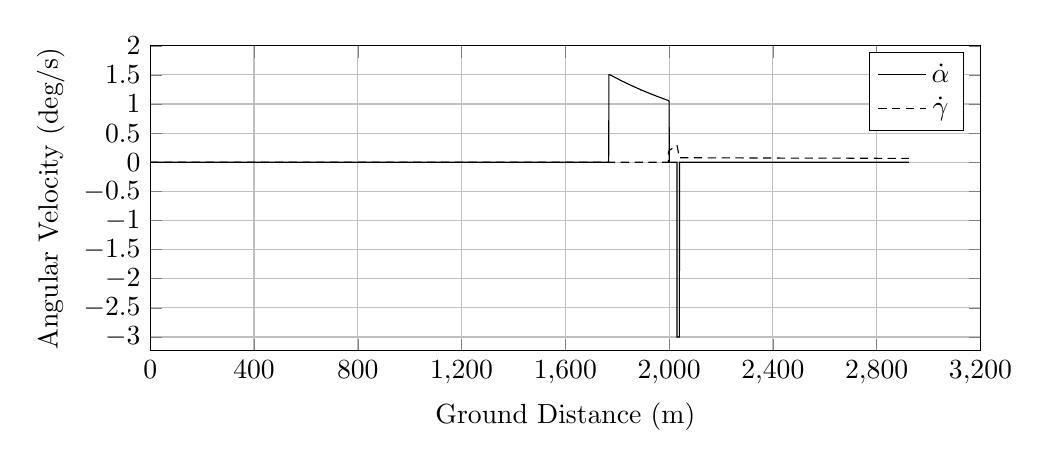 %AngularVelocity_vs_GroundDistance
\begin{tikzpicture}

\begin{axis}[
width=\textwidth,
height=0.45\textwidth,
scaled ticks=false, tick label style={/pgf/number format/fixed},
xmin=0.0,
xmax=3200,
xtick={0,400,800,1200,1600,2000,2400,2800,3200},
xlabel={Ground Distance (m)},
xmajorgrids,
ymin=-3.24,
ymax=2,
ylabel={Angular Velocity (deg/s)},
ytick={-3,-2.5,-2,-1.5,-1,-0.5,0.0,0.5,1,1.5,2},
ymajorgrids,
legend entries = {$\dot\alpha$\\$\dot\gamma$\\}
]

\addplot [
color=black,
solid
]
table[row sep=crcr]{
1.36E-8	0.0\\
3.027E-7	0.0\\
2.959E-6	0.0\\
1.539E-5	0.0\\
5.361E-5	0.0\\
1.622E-4	0.0\\
3.721E-4	0.0\\
6.84E-4	0.0\\
0.001	0.0\\
0.002	0.0\\
0.002	0.0\\
0.003	0.0\\
0.004	0.0\\
0.005	0.0\\
0.006	0.0\\
0.007	0.0\\
0.008	0.0\\
0.009	0.0\\
0.01	0.0\\
0.012	0.0\\
0.013	0.0\\
0.015	0.0\\
0.017	0.0\\
0.019	0.0\\
0.021	0.0\\
0.023	0.0\\
0.025	0.0\\
0.027	0.0\\
0.03	0.0\\
0.032	0.0\\
0.035	0.0\\
0.037	0.0\\
0.04	0.0\\
0.043	0.0\\
0.046	0.0\\
0.049	0.0\\
0.052	0.0\\
0.055	0.0\\
0.059	0.0\\
0.062	0.0\\
0.066	0.0\\
0.07	0.0\\
0.073	0.0\\
0.077	0.0\\
0.081	0.0\\
0.085	0.0\\
0.09	0.0\\
0.094	0.0\\
0.098	0.0\\
0.103	0.0\\
0.108	0.0\\
0.112	0.0\\
0.117	0.0\\
0.122	0.0\\
0.127	0.0\\
0.132	0.0\\
0.138	0.0\\
0.143	0.0\\
0.148	0.0\\
0.154	0.0\\
0.16	0.0\\
0.166	0.0\\
0.172	0.0\\
0.178	0.0\\
0.184	0.0\\
0.19	0.0\\
0.196	0.0\\
0.203	0.0\\
0.21	0.0\\
0.216	0.0\\
0.223	0.0\\
0.23	0.0\\
0.237	0.0\\
0.244	0.0\\
0.251	0.0\\
0.259	0.0\\
0.266	0.0\\
0.274	0.0\\
0.282	0.0\\
0.289	0.0\\
0.298	0.0\\
0.306	0.0\\
0.314	0.0\\
0.322	0.0\\
0.33	0.0\\
0.339	0.0\\
0.347	0.0\\
0.356	0.0\\
0.365	0.0\\
0.374	0.0\\
0.384	0.0\\
0.393	0.0\\
0.402	0.0\\
0.412	0.0\\
0.421	0.0\\
0.431	0.0\\
0.441	0.0\\
0.451	0.0\\
0.461	0.0\\
0.472	0.0\\
0.482	0.0\\
0.493	0.0\\
0.504	0.0\\
0.514	0.0\\
0.525	0.0\\
0.536	0.0\\
0.547	0.0\\
0.559	0.0\\
0.57	0.0\\
0.582	0.0\\
0.594	0.0\\
0.605	0.0\\
0.617	0.0\\
0.63	0.0\\
0.642	0.0\\
0.654	0.0\\
0.667	0.0\\
0.68	0.0\\
0.693	0.0\\
0.706	0.0\\
0.718	0.0\\
0.732	0.0\\
0.745	0.0\\
0.759	0.0\\
0.773	0.0\\
0.786	0.0\\
0.8	0.0\\
0.815	0.0\\
0.829	0.0\\
0.844	0.0\\
0.858	0.0\\
0.873	0.0\\
0.888	0.0\\
0.903	0.0\\
0.918	0.0\\
0.934	0.0\\
0.949	0.0\\
0.965	0.0\\
0.98	0.0\\
0.996	0.0\\
1.012	0.0\\
1.028	0.0\\
1.044	0.0\\
1.061	0.0\\
1.077	0.0\\
1.094	0.0\\
1.111	0.0\\
1.128	0.0\\
1.145	0.0\\
1.162	0.0\\
1.18	0.0\\
1.198	0.0\\
1.215	0.0\\
1.234	0.0\\
1.252	0.0\\
1.27	0.0\\
1.289	0.0\\
1.308	0.0\\
1.327	0.0\\
1.346	0.0\\
1.365	0.0\\
1.385	0.0\\
1.405	0.0\\
1.425	0.0\\
1.445	0.0\\
1.466	0.0\\
1.485	0.0\\
1.505	0.0\\
1.526	0.0\\
1.546	0.0\\
1.567	0.0\\
1.588	0.0\\
1.609	0.0\\
1.63	0.0\\
1.652	0.0\\
1.674	0.0\\
1.696	0.0\\
1.717	0.0\\
1.74	0.0\\
1.763	0.0\\
1.786	0.0\\
1.809	0.0\\
1.832	0.0\\
1.856	0.0\\
1.879	0.0\\
1.903	0.0\\
1.927	0.0\\
1.952	0.0\\
1.976	0.0\\
2.0	0.0\\
2.025	0.0\\
2.05	0.0\\
2.075	0.0\\
2.1	0.0\\
2.126	0.0\\
2.152	0.0\\
2.177	0.0\\
2.203	0.0\\
2.23	0.0\\
2.257	0.0\\
2.284	0.0\\
2.311	0.0\\
2.339	0.0\\
2.366	0.0\\
2.394	0.0\\
2.422	0.0\\
2.45	0.0\\
2.479	0.0\\
2.507	0.0\\
2.535	0.0\\
2.563	0.0\\
2.592	0.0\\
2.621	0.0\\
2.65	0.0\\
2.68	0.0\\
2.709	0.0\\
2.74	0.0\\
2.77	0.0\\
2.801	0.0\\
2.832	0.0\\
2.862	0.0\\
2.893	0.0\\
2.924	0.0\\
2.955	0.0\\
2.987	0.0\\
3.019	0.0\\
3.051	0.0\\
3.083	0.0\\
3.115	0.0\\
3.149	0.0\\
3.182	0.0\\
3.214	0.0\\
3.248	0.0\\
3.282	0.0\\
3.316	0.0\\
3.351	0.0\\
3.386	0.0\\
3.422	0.0\\
3.456	0.0\\
3.491	0.0\\
3.526	0.0\\
3.561	0.0\\
3.597	0.0\\
3.633	0.0\\
3.67	0.0\\
3.708	0.0\\
3.745	0.0\\
3.783	0.0\\
3.821	0.0\\
3.859	0.0\\
3.897	0.0\\
3.935	0.0\\
3.974	0.0\\
4.012	0.0\\
4.052	0.0\\
4.09	0.0\\
4.129	0.0\\
4.168	0.0\\
4.208	0.0\\
4.248	0.0\\
4.289	0.0\\
4.33	0.0\\
4.371	0.0\\
4.412	0.0\\
4.454	0.0\\
4.495	0.0\\
4.537	0.0\\
4.581	0.0\\
4.623	0.0\\
4.666	0.0\\
4.709	0.0\\
4.752	0.0\\
4.796	0.0\\
4.841	0.0\\
4.885	0.0\\
4.929	0.0\\
4.973	0.0\\
5.017	0.0\\
5.063	0.0\\
5.108	0.0\\
5.154	0.0\\
5.199	0.0\\
5.244	0.0\\
5.292	0.0\\
5.338	0.0\\
5.386	0.0\\
5.434	0.0\\
5.481	0.0\\
5.53	0.0\\
5.579	0.0\\
5.626	0.0\\
5.675	0.0\\
5.725	0.0\\
5.774	0.0\\
5.826	0.0\\
5.874	0.0\\
5.923	0.0\\
5.973	0.0\\
6.023	0.0\\
6.074	0.0\\
6.125	0.0\\
6.177	0.0\\
6.23	0.0\\
6.283	0.0\\
6.335	0.0\\
6.388	0.0\\
6.441	0.0\\
6.495	0.0\\
6.55	0.0\\
6.604	0.0\\
6.658	0.0\\
6.712	0.0\\
6.767	0.0\\
6.822	0.0\\
6.877	0.0\\
6.934	0.0\\
6.989	0.0\\
7.046	0.0\\
7.103	0.0\\
7.16	0.0\\
7.218	0.0\\
7.277	0.0\\
7.335	0.0\\
7.393	0.0\\
7.452	0.0\\
7.512	0.0\\
7.573	0.0\\
7.632	0.0\\
7.693	0.0\\
7.753	0.0\\
7.814	0.0\\
7.876	0.0\\
7.938	0.0\\
8.001	0.0\\
8.065	0.0\\
8.127	0.0\\
8.19	0.0\\
8.253	0.0\\
8.316	0.0\\
8.38	0.0\\
8.445	0.0\\
8.51	0.0\\
8.574	0.0\\
8.639	0.0\\
8.707	0.0\\
8.773	0.0\\
8.839	0.0\\
8.906	0.0\\
8.972	0.0\\
9.039	0.0\\
9.107	0.0\\
9.175	0.0\\
9.244	0.0\\
9.312	0.0\\
9.382	0.0\\
9.451	0.0\\
9.521	0.0\\
9.591	0.0\\
9.662	0.0\\
9.734	0.0\\
9.806	0.0\\
9.878	0.0\\
9.952	0.0\\
10.024	0.0\\
10.096	0.0\\
10.168	0.0\\
10.241	0.0\\
10.315	0.0\\
10.39	0.0\\
10.465	0.0\\
10.541	0.0\\
10.618	0.0\\
10.693	0.0\\
10.77	0.0\\
10.847	0.0\\
10.925	0.0\\
11.003	0.0\\
11.082	0.0\\
11.159	0.0\\
11.239	0.0\\
11.317	0.0\\
11.396	0.0\\
11.478	0.0\\
11.557	0.0\\
11.637	0.0\\
11.718	0.0\\
11.8	0.0\\
11.882	0.0\\
11.964	0.0\\
12.046	0.0\\
12.13	0.0\\
12.214	0.0\\
12.296	0.0\\
12.381	0.0\\
12.465	0.0\\
12.55	0.0\\
12.635	0.0\\
12.721	0.0\\
12.807	0.0\\
12.893	0.0\\
12.978	0.0\\
13.065	0.0\\
13.152	0.0\\
13.241	0.0\\
13.33	0.0\\
13.417	0.0\\
13.507	0.0\\
13.596	0.0\\
13.687	0.0\\
13.779	0.0\\
13.873	0.0\\
13.964	0.0\\
14.056	0.0\\
14.149	0.0\\
14.243	0.0\\
14.339	0.0\\
14.431	0.0\\
14.524	0.0\\
14.619	0.0\\
14.715	0.0\\
14.81	0.0\\
14.903	0.0\\
15.001	0.0\\
15.098	0.0\\
15.197	0.0\\
15.295	0.0\\
15.393	0.0\\
15.49	0.0\\
15.588	0.0\\
15.688	0.0\\
15.787	0.0\\
15.887	0.0\\
15.988	0.0\\
16.088	0.0\\
16.191	0.0\\
16.292	0.0\\
16.396	0.0\\
16.498	0.0\\
16.601	0.0\\
16.706	0.0\\
16.811	0.0\\
16.918	0.0\\
17.023	0.0\\
17.129	0.0\\
17.235	0.0\\
17.341	0.0\\
17.448	0.0\\
17.557	0.0\\
17.666	0.0\\
17.775	0.0\\
17.885	0.0\\
17.996	0.0\\
18.109	0.0\\
18.22	0.0\\
18.333	0.0\\
18.445	0.0\\
18.557	0.0\\
18.669	0.0\\
18.782	0.0\\
18.896	0.0\\
19.009	0.0\\
19.124	0.0\\
19.241	0.0\\
19.355	0.0\\
19.47	0.0\\
19.585	0.0\\
19.705	0.0\\
19.821	0.0\\
19.941	0.0\\
20.061	0.0\\
20.177	0.0\\
20.298	0.0\\
20.42	0.0\\
20.542	0.0\\
20.662	0.0\\
20.784	0.0\\
20.904	0.0\\
21.028	0.0\\
21.148	0.0\\
21.271	0.0\\
21.393	0.0\\
21.514	0.0\\
21.637	0.0\\
21.759	0.0\\
21.885	0.0\\
22.01	0.0\\
22.136	0.0\\
22.264	0.0\\
22.393	0.0\\
22.521	0.0\\
22.649	0.0\\
22.775	0.0\\
22.903	0.0\\
23.032	0.0\\
23.163	0.0\\
23.295	0.0\\
23.427	0.0\\
23.559	0.0\\
23.687	0.0\\
23.818	0.0\\
23.948	0.0\\
24.077	0.0\\
24.21	0.0\\
24.345	0.0\\
24.477	0.0\\
24.61	0.0\\
24.747	0.0\\
24.883	0.0\\
25.017	0.0\\
25.154	0.0\\
25.29	0.0\\
25.425	0.0\\
25.562	0.0\\
25.701	0.0\\
25.837	0.0\\
25.975	0.0\\
26.003	0.0\\
26.021	0.0\\
26.031	0.0\\
26.058	0.0\\
26.061	0.0\\
26.064	0.0\\
26.066	0.0\\
26.068	0.0\\
26.07	0.0\\
26.078	0.0\\
26.103	0.0\\
26.167	0.0\\
26.298	0.0\\
26.427	0.0\\
26.556	0.0\\
26.686	0.0\\
26.818	0.0\\
26.949	0.0\\
27.08	0.0\\
27.215	0.0\\
27.348	0.0\\
27.482	0.0\\
27.617	0.0\\
27.753	0.0\\
27.889	0.0\\
28.024	0.0\\
28.161	0.0\\
28.298	0.0\\
28.435	0.0\\
28.574	0.0\\
28.714	0.0\\
28.853	0.0\\
28.992	0.0\\
29.133	0.0\\
29.275	0.0\\
29.416	0.0\\
29.558	0.0\\
29.702	0.0\\
29.847	0.0\\
29.99	0.0\\
30.132	0.0\\
30.277	0.0\\
30.422	0.0\\
30.566	0.0\\
30.712	0.0\\
30.857	0.0\\
31.007	0.0\\
31.154	0.0\\
31.303	0.0\\
31.451	0.0\\
31.603	0.0\\
31.755	0.0\\
31.906	0.0\\
32.056	0.0\\
32.21	0.0\\
32.36	0.0\\
32.512	0.0\\
32.665	0.0\\
32.821	0.0\\
32.977	0.0\\
33.131	0.0\\
33.289	0.0\\
33.444	0.0\\
33.6	0.0\\
33.757	0.0\\
33.917	0.0\\
34.074	0.0\\
34.233	0.0\\
34.393	0.0\\
34.554	0.0\\
34.714	0.0\\
34.876	0.0\\
35.037	0.0\\
35.2	0.0\\
35.363	0.0\\
35.527	0.0\\
35.691	0.0\\
35.855	0.0\\
36.017	0.0\\
36.182	0.0\\
36.349	0.0\\
36.514	0.0\\
36.681	0.0\\
36.846	0.0\\
37.013	0.0\\
37.182	0.0\\
37.351	0.0\\
37.52	0.0\\
37.69	0.0\\
37.86	0.0\\
38.028	0.0\\
38.199	0.0\\
38.373	0.0\\
38.547	0.0\\
38.719	0.0\\
38.892	0.0\\
39.062	0.0\\
39.238	0.0\\
39.412	0.0\\
39.585	0.0\\
39.761	0.0\\
39.937	0.0\\
40.114	0.0\\
40.291	0.0\\
40.468	0.0\\
40.646	0.0\\
40.824	0.0\\
41.001	0.0\\
41.18	0.0\\
41.36	0.0\\
41.539	0.0\\
41.72	0.0\\
41.899	0.0\\
42.081	0.0\\
42.265	0.0\\
42.445	0.0\\
42.627	0.0\\
42.811	0.0\\
42.994	0.0\\
43.178	0.0\\
43.362	0.0\\
43.546	0.0\\
43.732	0.0\\
43.917	0.0\\
44.105	0.0\\
44.294	0.0\\
44.479	0.0\\
44.665	0.0\\
44.852	0.0\\
45.038	0.0\\
45.227	0.0\\
45.416	0.0\\
45.605	0.0\\
45.794	0.0\\
45.987	0.0\\
46.178	0.0\\
46.368	0.0\\
46.559	0.0\\
46.751	0.0\\
46.942	0.0\\
47.137	0.0\\
47.334	0.0\\
47.53	0.0\\
47.723	0.0\\
47.919	0.0\\
48.113	0.0\\
48.311	0.0\\
48.509	0.0\\
48.705	0.0\\
48.903	0.0\\
49.1	0.0\\
49.297	0.0\\
49.495	0.0\\
49.694	0.0\\
49.895	0.0\\
50.097	0.0\\
50.296	0.0\\
50.498	0.0\\
50.7	0.0\\
50.903	0.0\\
51.105	0.0\\
51.308	0.0\\
51.51	0.0\\
51.714	0.0\\
51.918	0.0\\
52.121	0.0\\
52.326	0.0\\
52.532	0.0\\
52.739	0.0\\
52.944	0.0\\
53.154	0.0\\
53.361	0.0\\
53.571	0.0\\
53.778	0.0\\
53.988	0.0\\
54.196	0.0\\
54.407	0.0\\
54.617	0.0\\
54.827	0.0\\
55.04	0.0\\
55.254	0.0\\
55.467	0.0\\
55.681	0.0\\
55.895	0.0\\
56.109	0.0\\
56.326	0.0\\
56.542	0.0\\
56.761	0.0\\
56.977	0.0\\
57.196	0.0\\
57.413	0.0\\
57.634	0.0\\
57.854	0.0\\
58.074	0.0\\
58.294	0.0\\
58.516	0.0\\
58.738	0.0\\
58.96	0.0\\
59.183	0.0\\
59.406	0.0\\
59.631	0.0\\
59.856	0.0\\
60.084	0.0\\
60.308	0.0\\
60.535	0.0\\
60.764	0.0\\
60.991	0.0\\
61.218	0.0\\
61.447	0.0\\
61.674	0.0\\
61.907	0.0\\
62.137	0.0\\
62.366	0.0\\
62.596	0.0\\
62.828	0.0\\
63.06	0.0\\
63.293	0.0\\
63.526	0.0\\
63.76	0.0\\
63.993	0.0\\
64.231	0.0\\
64.471	0.0\\
64.709	0.0\\
64.949	0.0\\
65.187	0.0\\
65.427	0.0\\
65.666	0.0\\
65.909	0.0\\
66.151	0.0\\
66.395	0.0\\
66.638	0.0\\
66.882	0.0\\
67.124	0.0\\
67.368	0.0\\
67.616	0.0\\
67.861	0.0\\
68.11	0.0\\
68.356	0.0\\
68.605	0.0\\
68.855	0.0\\
69.104	0.0\\
69.358	0.0\\
69.612	0.0\\
69.863	0.0\\
70.117	0.0\\
70.371	0.0\\
70.625	0.0\\
70.88	0.0\\
71.135	0.0\\
71.395	0.0\\
71.653	0.0\\
71.915	0.0\\
72.172	0.0\\
72.433	0.0\\
72.693	0.0\\
72.956	0.0\\
73.217	0.0\\
73.482	0.0\\
73.743	0.0\\
74.008	0.0\\
74.275	0.0\\
74.545	0.0\\
74.816	0.0\\
75.083	0.0\\
75.354	0.0\\
75.628	0.0\\
75.899	0.0\\
76.17	0.0\\
76.443	0.0\\
76.716	0.0\\
76.993	0.0\\
77.27	0.0\\
77.548	0.0\\
77.826	0.0\\
78.104	0.0\\
78.386	0.0\\
78.669	0.0\\
78.954	0.0\\
79.237	0.0\\
79.519	0.0\\
79.806	0.0\\
80.092	0.0\\
80.379	0.0\\
80.669	0.0\\
80.96	0.0\\
81.251	0.0\\
81.543	0.0\\
81.836	0.0\\
82.131	0.0\\
82.428	0.0\\
82.728	0.0\\
83.027	0.0\\
83.33	0.0\\
83.63	0.0\\
83.93	0.0\\
84.234	0.0\\
84.537	0.0\\
84.841	0.0\\
85.148	0.0\\
85.455	0.0\\
85.762	0.0\\
86.072	0.0\\
86.384	0.0\\
86.697	0.0\\
87.012	0.0\\
87.327	0.0\\
87.645	0.0\\
87.962	0.0\\
88.278	0.0\\
88.601	0.0\\
88.921	0.0\\
89.242	0.0\\
89.566	0.0\\
89.888	0.0\\
90.214	0.0\\
90.541	0.0\\
90.867	0.0\\
91.197	0.0\\
91.527	0.0\\
91.856	0.0\\
92.191	0.0\\
92.528	0.0\\
92.867	0.0\\
93.203	0.0\\
93.537	0.0\\
93.876	0.0\\
94.209	0.0\\
94.55	0.0\\
94.891	0.0\\
95.231	0.0\\
95.574	0.0\\
95.914	0.0\\
96.257	0.0\\
96.6	0.0\\
96.942	0.0\\
97.286	0.0\\
97.629	0.0\\
97.971	0.0\\
98.312	0.0\\
98.656	0.0\\
99.001	0.0\\
99.35	0.0\\
99.695	0.0\\
100.041	0.0\\
100.386	0.0\\
100.729	0.0\\
101.074	0.0\\
101.419	0.0\\
101.763	0.0\\
102.111	0.0\\
102.456	0.0\\
102.798	0.0\\
103.141	0.0\\
103.485	0.0\\
103.829	0.0\\
104.172	0.0\\
104.512	0.0\\
104.86	0.0\\
105.205	0.0\\
105.548	0.0\\
105.888	0.0\\
106.233	0.0\\
106.575	0.0\\
106.916	0.0\\
107.257	0.0\\
107.599	0.0\\
107.937	0.0\\
108.275	0.0\\
108.288	0.0\\
108.3	0.0\\
108.309	0.0\\
108.317	0.0\\
108.325	0.0\\
108.339	0.0\\
108.351	0.0\\
108.395	0.0\\
108.53	0.0\\
108.799	0.0\\
109.105	0.0\\
109.415	0.0\\
109.723	0.0\\
110.032	0.0\\
110.341	0.0\\
110.653	0.0\\
110.971	0.0\\
111.289	0.0\\
111.609	0.0\\
111.928	0.0\\
112.248	0.0\\
112.572	0.0\\
112.895	0.0\\
113.22	0.0\\
113.549	0.0\\
113.877	0.0\\
114.209	0.0\\
114.541	0.0\\
114.878	0.0\\
115.216	0.0\\
115.555	0.0\\
115.897	0.0\\
116.24	0.0\\
116.585	0.0\\
116.928	0.0\\
117.275	0.0\\
117.624	0.0\\
117.974	0.0\\
118.327	0.0\\
118.682	0.0\\
119.039	0.0\\
119.397	0.0\\
119.755	0.0\\
120.113	0.0\\
120.474	0.0\\
120.841	0.0\\
121.205	0.0\\
121.573	0.0\\
121.941	0.0\\
122.31	0.0\\
122.683	0.0\\
123.053	0.0\\
123.428	0.0\\
123.804	0.0\\
124.178	0.0\\
124.552	0.0\\
124.926	0.0\\
125.305	0.0\\
125.681	0.0\\
126.061	0.0\\
126.445	0.0\\
126.827	0.0\\
127.207	0.0\\
127.593	0.0\\
127.971	0.0\\
128.355	0.0\\
128.737	0.0\\
129.12	0.0\\
129.501	0.0\\
129.884	0.0\\
130.268	0.0\\
130.652	0.0\\
131.037	0.0\\
131.423	0.0\\
131.809	0.0\\
132.193	0.0\\
132.58	0.0\\
132.962	0.0\\
133.345	0.0\\
133.728	0.0\\
134.115	0.0\\
134.501	0.0\\
134.886	0.0\\
135.27	0.0\\
135.651	0.0\\
136.035	0.0\\
136.417	0.0\\
136.799	0.0\\
137.18	0.0\\
137.564	0.0\\
137.945	0.0\\
138.33	0.0\\
138.713	0.0\\
139.096	0.0\\
139.48	0.0\\
139.863	0.0\\
140.247	0.0\\
140.632	0.0\\
141.016	0.0\\
141.4	0.0\\
141.784	0.0\\
142.167	0.0\\
142.552	0.0\\
142.936	0.0\\
143.322	0.0\\
143.706	0.0\\
144.09	0.0\\
144.477	0.0\\
144.864	0.0\\
145.248	0.0\\
145.63	0.0\\
146.013	0.0\\
146.397	0.0\\
146.78	0.0\\
147.165	0.0\\
147.547	0.0\\
147.931	0.0\\
148.315	0.0\\
148.7	0.0\\
149.087	0.0\\
149.471	0.0\\
149.855	0.0\\
150.238	0.0\\
150.622	0.0\\
151.008	0.0\\
151.395	0.0\\
151.78	0.0\\
152.165	0.0\\
152.551	0.0\\
152.94	0.0\\
153.325	0.0\\
153.712	0.0\\
154.1	0.0\\
154.489	0.0\\
154.879	0.0\\
155.268	0.0\\
155.656	0.0\\
156.044	0.0\\
156.435	0.0\\
156.821	0.0\\
157.211	0.0\\
157.6	0.0\\
157.99	0.0\\
158.381	0.0\\
158.773	0.0\\
159.164	0.0\\
159.554	0.0\\
159.946	0.0\\
160.338	0.0\\
160.73	0.0\\
161.124	0.0\\
161.519	0.0\\
161.914	0.0\\
162.31	0.0\\
162.706	0.0\\
163.103	0.0\\
163.5	0.0\\
163.896	0.0\\
164.293	0.0\\
164.688	0.0\\
165.086	0.0\\
165.485	0.0\\
165.883	0.0\\
166.282	0.0\\
166.683	0.0\\
167.085	0.0\\
167.486	0.0\\
167.889	0.0\\
168.29	0.0\\
168.692	0.0\\
169.097	0.0\\
169.501	0.0\\
169.907	0.0\\
170.312	0.0\\
170.718	0.0\\
171.124	0.0\\
171.533	0.0\\
171.942	0.0\\
172.35	0.0\\
172.76	0.0\\
173.171	0.0\\
173.583	0.0\\
173.993	0.0\\
174.401	0.0\\
174.816	0.0\\
175.23	0.0\\
175.643	0.0\\
176.054	0.0\\
176.469	0.0\\
176.883	0.0\\
177.3	0.0\\
177.719	0.0\\
178.135	0.0\\
178.555	0.0\\
178.975	0.0\\
179.397	0.0\\
179.818	0.0\\
180.241	0.0\\
180.666	0.0\\
181.09	0.0\\
181.514	0.0\\
181.611	0.0\\
181.938	0.0\\
182.363	0.0\\
183.208	0.0\\
184.086	0.0\\
184.964	0.0\\
185.846	0.0\\
186.726	0.0\\
187.618	0.0\\
188.504	0.0\\
189.393	0.0\\
190.283	0.0\\
191.176	0.0\\
192.066	0.0\\
192.962	0.0\\
193.856	0.0\\
194.761	0.0\\
195.671	0.0\\
196.574	0.0\\
197.491	0.0\\
198.403	0.0\\
199.321	0.0\\
200.235	0.0\\
201.149	0.0\\
202.068	0.0\\
202.986	0.0\\
203.91	0.0\\
204.835	0.0\\
205.762	0.0\\
206.694	0.0\\
207.628	0.0\\
208.56	0.0\\
209.499	0.0\\
210.44	0.0\\
211.375	0.0\\
212.318	0.0\\
213.271	0.0\\
214.218	0.0\\
215.175	0.0\\
216.132	0.0\\
217.082	0.0\\
218.037	0.0\\
218.992	0.0\\
219.953	0.0\\
220.913	0.0\\
221.882	0.0\\
222.853	0.0\\
223.821	0.0\\
224.792	0.0\\
225.779	0.0\\
226.759	0.0\\
227.738	0.0\\
228.719	0.0\\
229.716	0.0\\
230.713	0.0\\
231.71	0.0\\
232.71	0.0\\
233.705	0.0\\
234.71	0.0\\
235.714	0.0\\
236.732	0.0\\
237.747	0.0\\
238.761	0.0\\
239.785	0.0\\
240.81	0.0\\
241.835	0.0\\
242.864	0.0\\
243.891	0.0\\
244.925	0.0\\
245.954	0.0\\
246.987	0.0\\
248.037	0.0\\
249.07	0.0\\
250.122	0.0\\
251.191	0.0\\
252.253	0.0\\
253.306	0.0\\
254.37	0.0\\
255.431	0.0\\
256.51	0.0\\
257.591	0.0\\
258.684	0.0\\
259.764	0.0\\
260.858	0.0\\
261.944	0.0\\
263.042	0.0\\
264.16	0.0\\
265.27	0.0\\
266.384	0.0\\
267.485	0.0\\
268.591	0.0\\
269.716	0.0\\
270.845	0.0\\
271.989	0.0\\
273.129	0.0\\
274.26	0.0\\
275.414	0.0\\
276.574	0.0\\
277.726	0.0\\
278.873	0.0\\
280.029	0.0\\
281.177	0.0\\
282.352	0.0\\
283.552	0.0\\
284.758	0.0\\
285.942	0.0\\
287.122	0.0\\
288.338	0.0\\
289.546	0.0\\
290.762	0.0\\
291.975	0.0\\
293.197	0.0\\
294.443	0.0\\
295.675	0.0\\
296.914	0.0\\
298.177	0.0\\
299.457	0.0\\
300.711	0.0\\
301.969	0.0\\
303.249	0.0\\
304.511	0.0\\
305.789	0.0\\
307.057	0.0\\
308.361	0.0\\
309.644	0.0\\
310.935	0.0\\
312.225	0.0\\
313.534	0.0\\
314.841	0.0\\
316.14	0.0\\
317.444	0.0\\
318.746	0.0\\
320.063	0.0\\
321.376	0.0\\
322.716	0.0\\
324.024	0.0\\
325.343	0.0\\
326.667	0.0\\
327.979	0.0\\
329.294	0.0\\
330.619	0.0\\
331.929	0.0\\
333.24	0.0\\
334.558	0.0\\
335.863	0.0\\
337.168	0.0\\
338.482	0.0\\
339.774	0.0\\
341.077	0.0\\
342.377	0.0\\
343.662	0.0\\
344.931	0.0\\
346.209	0.0\\
347.479	0.0\\
348.746	0.0\\
350.002	0.0\\
351.263	0.0\\
352.522	0.0\\
353.784	0.0\\
355.036	0.0\\
356.284	0.0\\
356.533	0.0\\
356.702	0.0\\
356.786	0.0\\
356.843	0.0\\
356.888	0.0\\
356.919	0.0\\
356.962	0.0\\
356.986	0.0\\
356.996	0.0\\
357.006	0.0\\
357.054	0.0\\
357.209	0.0\\
357.668	0.0\\
358.588	0.0\\
359.661	0.0\\
360.745	0.0\\
361.83	0.0\\
362.927	0.0\\
364.029	0.0\\
365.137	0.0\\
366.249	0.0\\
367.361	0.0\\
368.486	0.0\\
369.616	0.0\\
370.756	0.0\\
371.904	0.0\\
373.045	0.0\\
374.198	0.0\\
375.354	0.0\\
376.514	0.0\\
377.684	0.0\\
378.858	0.0\\
380.037	0.0\\
381.222	0.0\\
382.417	0.0\\
383.615	0.0\\
384.821	0.0\\
386.044	0.0\\
387.276	0.0\\
388.51	0.0\\
389.737	0.0\\
390.981	0.0\\
392.232	0.0\\
393.481	0.0\\
394.742	0.0\\
396.02	0.0\\
397.28	0.0\\
398.573	0.0\\
399.85	0.0\\
401.123	0.0\\
402.424	0.0\\
403.732	0.0\\
405.036	0.0\\
406.339	0.0\\
407.651	0.0\\
408.96	0.0\\
410.276	0.0\\
411.591	0.0\\
412.912	0.0\\
414.226	0.0\\
415.534	0.0\\
416.846	0.0\\
418.159	0.0\\
419.473	0.0\\
420.801	0.0\\
422.123	0.0\\
423.434	0.0\\
424.749	0.0\\
426.052	0.0\\
427.362	0.0\\
428.662	0.0\\
429.975	0.0\\
431.282	0.0\\
432.578	0.0\\
433.876	0.0\\
435.176	0.0\\
436.477	0.0\\
437.777	0.0\\
439.072	0.0\\
440.345	0.0\\
441.63	0.0\\
442.911	0.0\\
444.191	0.0\\
445.464	0.0\\
446.739	0.0\\
448.014	0.0\\
449.29	0.0\\
450.55	0.0\\
451.814	0.0\\
453.07	0.0\\
454.332	0.0\\
455.585	0.0\\
456.842	0.0\\
458.098	0.0\\
459.335	0.0\\
460.593	0.0\\
461.841	0.0\\
463.084	0.0\\
464.336	0.0\\
465.589	0.0\\
466.826	0.0\\
468.071	0.0\\
469.307	0.0\\
470.558	0.0\\
471.799	0.0\\
473.035	0.0\\
474.272	0.0\\
475.509	0.0\\
476.748	0.0\\
477.987	0.0\\
479.227	0.0\\
480.46	0.0\\
481.696	0.0\\
482.927	0.0\\
484.152	0.0\\
485.38	0.0\\
486.615	0.0\\
487.844	0.0\\
489.07	0.0\\
490.3	0.0\\
491.524	0.0\\
492.755	0.0\\
493.988	0.0\\
495.215	0.0\\
496.434	0.0\\
497.656	0.0\\
498.877	0.0\\
500.106	0.0\\
501.333	0.0\\
502.565	0.0\\
503.783	0.0\\
505.002	0.0\\
506.229	0.0\\
507.458	0.0\\
508.683	0.0\\
509.918	0.0\\
511.142	0.0\\
512.366	0.0\\
513.589	0.0\\
514.807	0.0\\
516.031	0.0\\
517.256	0.0\\
518.48	0.0\\
519.706	0.0\\
520.932	0.0\\
522.16	0.0\\
523.391	0.0\\
524.614	0.0\\
525.84	0.0\\
527.062	0.0\\
528.297	0.0\\
529.526	0.0\\
530.761	0.0\\
531.993	0.0\\
533.225	0.0\\
534.458	0.0\\
535.688	0.0\\
536.92	0.0\\
538.149	0.0\\
539.381	0.0\\
540.61	0.0\\
541.85	0.0\\
543.083	0.0\\
544.319	0.0\\
545.559	0.0\\
546.791	0.0\\
548.034	0.0\\
549.272	0.0\\
550.517	0.0\\
551.762	0.0\\
552.998	0.0\\
554.243	0.0\\
555.484	0.0\\
556.732	0.0\\
557.98	0.0\\
559.227	0.0\\
560.477	0.0\\
561.725	0.0\\
562.976	0.0\\
564.223	0.0\\
565.476	0.0\\
566.728	0.0\\
567.981	0.0\\
569.242	0.0\\
570.508	0.0\\
571.765	0.0\\
573.023	0.0\\
574.28	0.0\\
575.542	0.0\\
576.806	0.0\\
578.07	0.0\\
579.338	0.0\\
580.602	0.0\\
581.871	0.0\\
583.148	0.0\\
584.416	0.0\\
585.693	0.0\\
586.969	0.0\\
588.24	0.0\\
589.52	0.0\\
590.802	0.0\\
592.079	0.0\\
593.361	0.0\\
594.649	0.0\\
595.935	0.0\\
597.219	0.0\\
598.503	0.0\\
599.797	0.0\\
601.085	0.0\\
602.369	0.0\\
603.665	0.0\\
604.965	0.0\\
606.263	0.0\\
607.56	0.0\\
608.86	0.0\\
610.163	0.0\\
611.464	0.0\\
612.771	0.0\\
614.077	0.0\\
615.387	0.0\\
616.703	0.0\\
618.012	0.0\\
619.317	0.0\\
620.634	0.0\\
621.945	0.0\\
623.258	0.0\\
624.583	0.0\\
625.911	0.0\\
627.234	0.0\\
628.561	0.0\\
629.891	0.0\\
631.225	0.0\\
632.564	0.0\\
633.902	0.0\\
635.24	0.0\\
636.579	0.0\\
637.914	0.0\\
639.259	0.0\\
640.608	0.0\\
641.956	0.0\\
643.311	0.0\\
644.664	0.0\\
646.02	0.0\\
647.377	0.0\\
648.743	0.0\\
650.104	0.0\\
651.474	0.0\\
652.844	0.0\\
654.218	0.0\\
655.589	0.0\\
656.967	0.0\\
658.344	0.0\\
659.729	0.0\\
661.112	0.0\\
662.505	0.0\\
663.89	0.0\\
665.274	0.0\\
666.664	0.0\\
668.064	0.0\\
669.464	0.0\\
670.868	0.0\\
672.28	0.0\\
673.687	0.0\\
675.104	0.0\\
676.515	0.0\\
677.931	0.0\\
679.355	0.0\\
680.773	0.0\\
682.187	0.0\\
683.616	0.0\\
685.054	0.0\\
686.485	0.0\\
687.926	0.0\\
689.363	0.0\\
690.804	0.0\\
692.255	0.0\\
693.702	0.0\\
695.156	0.0\\
696.621	0.0\\
698.087	0.0\\
699.546	0.0\\
701.012	0.0\\
702.477	0.0\\
703.946	0.0\\
705.421	0.0\\
706.9	0.0\\
708.391	0.0\\
709.88	0.0\\
711.378	0.0\\
712.878	0.0\\
714.376	0.0\\
715.889	0.0\\
717.397	0.0\\
718.907	0.0\\
720.424	0.0\\
721.946	0.0\\
723.47	0.0\\
725.0	0.0\\
726.537	0.0\\
728.08	0.0\\
729.622	0.0\\
731.164	0.0\\
732.727	0.0\\
734.285	0.0\\
735.849	0.0\\
737.425	0.0\\
739.003	0.0\\
740.578	0.0\\
742.166	0.0\\
743.75	0.0\\
745.346	0.0\\
746.947	0.0\\
748.555	0.0\\
750.165	0.0\\
751.79	0.0\\
753.408	0.0\\
755.042	0.0\\
756.679	0.0\\
758.326	0.0\\
759.981	0.0\\
761.628	0.0\\
763.286	0.0\\
764.955	0.0\\
766.632	0.0\\
768.308	0.0\\
769.998	0.0\\
771.693	0.0\\
773.39	0.0\\
775.099	0.0\\
776.822	0.0\\
778.548	0.0\\
780.284	0.0\\
782.033	0.0\\
783.779	0.0\\
785.535	0.0\\
787.304	0.0\\
789.078	0.0\\
790.859	0.0\\
792.656	0.0\\
794.459	0.0\\
796.29	0.0\\
798.116	0.0\\
799.954	0.0\\
801.805	0.0\\
803.671	0.0\\
805.542	0.0\\
807.438	0.0\\
809.334	0.0\\
811.251	0.0\\
813.18	0.0\\
815.14	0.0\\
817.096	0.0\\
819.087	0.0\\
821.091	0.0\\
823.104	0.0\\
825.141	0.0\\
827.199	0.0\\
829.284	0.0\\
831.386	0.0\\
833.518	0.0\\
835.651	0.0\\
837.816	0.0\\
840.018	0.0\\
842.244	0.0\\
844.487	0.0\\
846.751	0.0\\
849.044	0.0\\
851.371	0.0\\
853.711	0.0\\
856.074	0.0\\
858.435	0.0\\
860.792	0.0\\
863.151	0.0\\
865.51	0.0\\
867.825	0.0\\
870.117	0.0\\
872.401	0.0\\
874.672	0.0\\
876.911	0.0\\
879.139	0.0\\
881.325	0.0\\
883.502	0.0\\
885.633	0.0\\
887.766	0.0\\
889.873	0.0\\
891.969	0.0\\
894.052	0.0\\
896.109	0.0\\
898.156	0.0\\
900.182	0.0\\
902.197	0.0\\
904.2	0.0\\
906.176	0.0\\
908.146	0.0\\
910.101	0.0\\
912.054	0.0\\
913.987	0.0\\
915.909	0.0\\
917.824	0.0\\
919.724	0.0\\
921.614	0.0\\
923.5	0.0\\
925.37	0.0\\
927.237	0.0\\
929.095	0.0\\
929.463	0.0\\
929.74	0.0\\
929.981	0.0\\
930.134	0.0\\
930.239	0.0\\
930.312	0.0\\
930.374	0.0\\
930.443	0.0\\
930.514	0.0\\
930.533	0.0\\
930.554	0.0\\
930.67	0.0\\
931.174	0.0\\
932.919	0.0\\
934.723	0.0\\
936.534	0.0\\
938.356	0.0\\
940.182	0.0\\
942.022	0.0\\
943.874	0.0\\
945.747	0.0\\
947.63	0.0\\
949.523	0.0\\
951.425	0.0\\
953.344	0.0\\
955.289	0.0\\
957.238	0.0\\
959.202	0.0\\
961.181	0.0\\
963.171	0.0\\
965.179	0.0\\
967.202	0.0\\
969.248	0.0\\
971.311	0.0\\
973.392	0.0\\
975.5	0.0\\
977.634	0.0\\
979.771	0.0\\
981.93	0.0\\
984.113	0.0\\
986.315	0.0\\
988.537	0.0\\
990.783	0.0\\
993.035	0.0\\
995.303	0.0\\
997.595	0.0\\
999.895	0.0\\
1002.196	0.0\\
1004.523	0.0\\
1006.844	0.0\\
1009.154	0.0\\
1011.461	0.0\\
1013.755	0.0\\
1016.05	0.0\\
1018.35	0.0\\
1020.644	0.0\\
1022.914	0.0\\
1025.162	0.0\\
1027.41	0.0\\
1029.645	0.0\\
1031.878	0.0\\
1034.088	0.0\\
1036.261	0.0\\
1038.454	0.0\\
1040.606	0.0\\
1042.758	0.0\\
1044.895	0.0\\
1047.026	0.0\\
1049.137	0.0\\
1051.257	0.0\\
1053.359	0.0\\
1055.455	0.0\\
1057.534	0.0\\
1059.607	0.0\\
1061.673	0.0\\
1063.726	0.0\\
1065.774	0.0\\
1067.813	0.0\\
1069.86	0.0\\
1071.887	0.0\\
1073.913	0.0\\
1075.938	0.0\\
1077.953	0.0\\
1079.966	0.0\\
1081.964	0.0\\
1083.96	0.0\\
1085.951	0.0\\
1087.94	0.0\\
1089.919	0.0\\
1091.896	0.0\\
1093.864	0.0\\
1095.831	0.0\\
1097.802	0.0\\
1099.763	0.0\\
1101.717	0.0\\
1103.672	0.0\\
1105.616	0.0\\
1107.566	0.0\\
1109.508	0.0\\
1111.458	0.0\\
1113.407	0.0\\
1115.354	0.0\\
1117.305	0.0\\
1119.243	0.0\\
1121.17	0.0\\
1123.107	0.0\\
1125.032	0.0\\
1126.962	0.0\\
1128.888	0.0\\
1130.802	0.0\\
1132.726	0.0\\
1134.656	0.0\\
1136.582	0.0\\
1138.493	0.0\\
1140.409	0.0\\
1142.321	0.0\\
1144.234	0.0\\
1146.137	0.0\\
1148.042	0.0\\
1149.957	0.0\\
1151.86	0.0\\
1153.765	0.0\\
1155.681	0.0\\
1157.58	0.0\\
1159.492	0.0\\
1161.396	0.0\\
1163.304	0.0\\
1165.204	0.0\\
1167.097	0.0\\
1168.994	0.0\\
1170.899	0.0\\
1172.805	0.0\\
1174.704	0.0\\
1176.6	0.0\\
1178.5	0.0\\
1180.405	0.0\\
1182.304	0.0\\
1184.21	0.0\\
1186.115	0.0\\
1188.014	0.0\\
1189.911	0.0\\
1191.819	0.0\\
1193.717	0.0\\
1195.62	0.0\\
1197.525	0.0\\
1199.429	0.0\\
1201.329	0.0\\
1203.23	0.0\\
1205.135	0.0\\
1207.048	0.0\\
1208.961	0.0\\
1210.873	0.0\\
1212.784	0.0\\
1214.688	0.0\\
1216.591	0.0\\
1218.493	0.0\\
1220.403	0.0\\
1222.315	0.0\\
1224.224	0.0\\
1226.133	0.0\\
1228.042	0.0\\
1229.959	0.0\\
1231.872	0.0\\
1233.79	0.0\\
1235.712	0.0\\
1237.623	0.0\\
1239.546	0.0\\
1241.469	0.0\\
1243.396	0.0\\
1245.329	0.0\\
1247.252	0.0\\
1249.174	0.0\\
1251.103	0.0\\
1253.028	0.0\\
1254.954	0.0\\
1256.874	0.0\\
1258.801	0.0\\
1260.725	0.0\\
1262.664	0.0\\
1264.598	0.0\\
1266.537	0.0\\
1268.473	0.0\\
1270.421	0.0\\
1272.356	0.0\\
1274.294	0.0\\
1276.227	0.0\\
1278.175	0.0\\
1280.118	0.0\\
1282.064	0.0\\
1284.015	0.0\\
1285.965	0.0\\
1287.914	0.0\\
1289.868	0.0\\
1291.823	0.0\\
1293.784	0.0\\
1295.74	0.0\\
1297.702	0.0\\
1299.664	0.0\\
1301.634	0.0\\
1303.614	0.0\\
1305.588	0.0\\
1307.558	0.0\\
1309.537	0.0\\
1311.51	0.0\\
1313.487	0.0\\
1315.464	0.0\\
1317.452	0.0\\
1319.434	0.0\\
1321.428	0.0\\
1323.415	0.0\\
1325.409	0.0\\
1327.409	0.0\\
1329.412	0.0\\
1331.416	0.0\\
1333.416	0.0\\
1335.417	0.0\\
1337.421	0.0\\
1339.427	0.0\\
1341.429	0.0\\
1343.44	0.0\\
1345.452	0.0\\
1347.466	0.0\\
1349.487	0.0\\
1351.5	0.0\\
1353.533	0.0\\
1355.563	0.0\\
1357.589	0.0\\
1359.631	0.0\\
1361.665	0.0\\
1363.7	0.0\\
1365.743	0.0\\
1367.787	0.0\\
1369.834	0.0\\
1371.882	0.0\\
1373.929	0.0\\
1375.985	0.0\\
1378.042	0.0\\
1380.104	0.0\\
1382.169	0.0\\
1384.24	0.0\\
1386.306	0.0\\
1388.377	0.0\\
1390.448	0.0\\
1392.53	0.0\\
1394.608	0.0\\
1396.697	0.0\\
1398.786	0.0\\
1400.885	0.0\\
1402.975	0.0\\
1405.075	0.0\\
1407.185	0.0\\
1409.294	0.0\\
1411.399	0.0\\
1413.522	0.0\\
1415.641	0.0\\
1417.764	0.0\\
1419.888	0.0\\
1422.021	0.0\\
1424.149	0.0\\
1426.286	0.0\\
1428.431	0.0\\
1430.581	0.0\\
1432.732	0.0\\
1434.889	0.0\\
1437.043	0.0\\
1439.213	0.0\\
1441.38	0.0\\
1443.551	0.0\\
1445.732	0.0\\
1447.91	0.0\\
1450.094	0.0\\
1452.28	0.0\\
1454.465	0.0\\
1456.657	0.0\\
1458.843	0.0\\
1461.049	0.0\\
1463.251	0.0\\
1465.453	0.0\\
1467.663	0.0\\
1469.88	0.0\\
1472.101	0.0\\
1474.319	0.0\\
1476.537	0.0\\
1478.765	0.0\\
1481.006	0.0\\
1483.241	0.0\\
1485.481	0.0\\
1487.727	0.0\\
1489.995	0.0\\
1492.262	0.0\\
1494.532	0.0\\
1496.807	0.0\\
1499.089	0.0\\
1501.376	0.0\\
1503.664	0.0\\
1505.958	0.0\\
1508.252	0.0\\
1510.562	0.0\\
1512.875	0.0\\
1515.195	0.0\\
1517.529	0.0\\
1519.864	0.0\\
1522.2	0.0\\
1524.541	0.0\\
1526.888	0.0\\
1529.239	0.0\\
1531.59	0.0\\
1533.946	0.0\\
1536.313	0.0\\
1538.693	0.0\\
1541.08	0.0\\
1543.475	0.0\\
1545.878	0.0\\
1548.28	0.0\\
1550.685	0.0\\
1553.108	0.0\\
1555.535	0.0\\
1557.966	0.0\\
1560.402	0.0\\
1562.846	0.0\\
1565.288	0.0\\
1567.757	0.0\\
1570.223	0.0\\
1572.697	0.0\\
1575.183	0.0\\
1577.661	0.0\\
1580.155	0.0\\
1582.669	0.0\\
1585.184	0.0\\
1587.71	0.0\\
1590.247	0.0\\
1592.783	0.0\\
1595.33	0.0\\
1597.891	0.0\\
1600.452	0.0\\
1603.024	0.0\\
1605.621	0.0\\
1608.207	0.0\\
1610.812	0.0\\
1613.428	0.0\\
1616.049	0.0\\
1618.677	0.0\\
1621.315	0.0\\
1623.976	0.0\\
1626.638	0.0\\
1629.309	0.0\\
1632.005	0.0\\
1634.706	0.0\\
1637.412	0.0\\
1640.133	0.0\\
1642.885	0.0\\
1645.633	0.0\\
1648.398	0.0\\
1651.182	0.0\\
1653.982	0.0\\
1656.789	0.0\\
1659.607	0.0\\
1662.455	0.0\\
1665.306	0.0\\
1668.179	0.0\\
1671.062	0.0\\
1673.979	0.0\\
1676.909	0.0\\
1679.853	0.0\\
1682.834	0.0\\
1685.82	0.0\\
1688.841	0.0\\
1691.866	0.0\\
1694.94	0.0\\
1698.015	0.0\\
1701.114	0.0\\
1704.227	0.0\\
1707.393	0.0\\
1710.573	0.0\\
1713.78	0.0\\
1717.041	0.0\\
1720.323	0.0\\
1723.649	0.0\\
1727.006	0.0\\
1730.431	0.0\\
1733.905	0.0\\
1737.417	0.0\\
1741.002	0.0\\
1744.625	0.0\\
1748.315	0.0\\
1752.073	0.0\\
1755.929	0.0\\
1759.859	0.0\\
1763.908	0.0\\
1766.99	0.0\\
1768.016	1.504\\
1772.202	1.502\\
1776.448	1.492\\
1780.705	1.482\\
1784.92	1.472\\
1789.072	1.462\\
1793.108	1.453\\
1797.07	1.444\\
1800.928	1.435\\
1804.696	1.426\\
1808.394	1.418\\
1812.023	1.409\\
1815.588	1.401\\
1819.092	1.394\\
1822.57	1.386\\
1825.996	1.379\\
1829.387	1.371\\
1832.7	1.364\\
1836.004	1.357\\
1839.268	1.35\\
1842.508	1.343\\
1845.723	1.336\\
1848.899	1.33\\
1852.057	1.323\\
1855.187	1.317\\
1858.289	1.31\\
1861.36	1.304\\
1864.419	1.298\\
1867.452	1.292\\
1870.485	1.286\\
1873.491	1.28\\
1876.483	1.274\\
1879.46	1.268\\
1882.403	1.262\\
1885.335	1.256\\
1888.272	1.251\\
1891.167	1.245\\
1891.282	1.239\\
1891.374	1.239\\
1891.402	1.239\\
1891.44	1.239\\
1891.647	1.239\\
1892.318	1.239\\
1894.827	1.237\\
1897.814	1.232\\
1900.818	1.227\\
1903.863	1.221\\
1906.915	1.215\\
1909.992	1.21\\
1913.089	1.204\\
1916.215	1.198\\
1919.356	1.193\\
1922.551	1.187\\
1925.763	1.181\\
1928.989	1.175\\
1932.25	1.169\\
1935.555	1.164\\
1938.88	1.158\\
1942.239	1.152\\
1945.647	1.146\\
1949.091	1.14\\
1952.562	1.134\\
1956.081	1.128\\
1959.649	1.122\\
1963.262	1.116\\
1966.905	1.11\\
1970.606	1.104\\
1974.342	1.097\\
1978.142	1.091\\
1981.962	1.085\\
1985.808	1.079\\
1989.692	1.072\\
1993.583	1.066\\
1997.453	1.06\\
1997.712	1.054\\
1997.964	1.053\\
1998.218	1.053\\
1998.468	1.052\\
1998.721	1.052\\
1998.98	1.052\\
1999.232	1.051\\
1999.469	1.051\\
1999.712	1.05\\
1999.945	1.05\\
2000.158	1.05\\
2000.384	0.0\\
2000.623	0.0\\
2000.866	0.0\\
2001.119	0.0\\
2001.379	0.0\\
2001.627	0.0\\
2001.873	0.0\\
2002.126	0.0\\
2002.361	0.0\\
2002.612	0.0\\
2002.866	0.0\\
2003.113	0.0\\
2003.369	0.0\\
2003.627	0.0\\
2003.887	0.0\\
2004.141	0.0\\
2004.394	0.0\\
2004.644	0.0\\
2004.898	0.0\\
2005.157	0.0\\
2005.4	0.0\\
2005.66	0.0\\
2005.92	0.0\\
2006.178	0.0\\
2006.421	0.0\\
2006.658	0.0\\
2006.892	0.0\\
2007.149	0.0\\
2007.406	0.0\\
2007.643	0.0\\
2007.904	0.0\\
2008.159	0.0\\
2008.406	0.0\\
2008.655	0.0\\
2008.899	0.0\\
2009.144	0.0\\
2009.396	0.0\\
2009.657	0.0\\
2009.915	0.0\\
2010.156	0.0\\
2010.416	0.0\\
2010.672	0.0\\
2010.932	0.0\\
2011.178	0.0\\
2011.43	0.0\\
2011.665	0.0\\
2011.926	0.0\\
2012.185	0.0\\
2012.44	0.0\\
2012.695	0.0\\
2012.933	0.0\\
2013.188	0.0\\
2013.442	0.0\\
2013.699	0.0\\
2013.959	0.0\\
2014.22	0.0\\
2014.479	0.0\\
2014.742	0.0\\
2015.003	0.0\\
2015.262	0.0\\
2015.524	0.0\\
2015.781	0.0\\
2016.043	0.0\\
2016.301	0.0\\
2016.544	0.0\\
2016.79	0.0\\
2017.047	0.0\\
2017.299	0.0\\
2017.551	0.0\\
2017.802	0.0\\
2018.064	0.0\\
2018.321	0.0\\
2018.582	0.0\\
2018.825	0.0\\
2019.083	0.0\\
2019.345	0.0\\
2019.605	0.0\\
2019.848	0.0\\
2020.107	0.0\\
2020.357	0.0\\
2020.62	0.0\\
2020.879	0.0\\
2021.128	0.0\\
2021.389	0.0\\
2021.634	0.0\\
2021.867	0.0\\
2022.118	0.0\\
2022.375	0.0\\
2022.626	0.0\\
2022.882	0.0\\
2023.137	0.0\\
2023.401	0.0\\
2023.662	0.0\\
2023.926	0.0\\
2024.182	0.0\\
2024.444	0.0\\
2024.708	0.0\\
2024.97	0.0\\
2025.234	0.0\\
2025.5	0.0\\
2025.763	0.0\\
2026.028	0.0\\
2026.292	0.0\\
2026.547	0.0\\
2026.792	0.0\\
2027.058	0.0\\
2027.316	0.0\\
2027.581	0.0\\
2027.841	0.0\\
2028.099	0.0\\
2028.365	0.0\\
2028.618	0.0\\
2028.877	0.0\\
2029.144	0.0\\
2029.404	0.0\\
2029.641	0.0\\
2029.901	0.0\\
2030.141	0.0\\
2030.31	0.0\\
2030.397	-3.0\\
2030.653	-3.0\\
2030.921	-3.0\\
2031.188	-3.0\\
2031.442	-3.0\\
2031.689	-3.0\\
2031.954	-3.0\\
2032.214	-3.0\\
2032.475	-3.0\\
2032.734	-3.0\\
2032.999	-3.0\\
2033.253	-3.0\\
2033.52	-3.0\\
2033.781	-3.0\\
2034.024	-3.0\\
2034.279	-3.0\\
2034.535	-3.0\\
2034.8	-3.0\\
2035.066	-3.0\\
2035.318	-3.0\\
2035.567	-3.0\\
2035.831	-3.0\\
2036.07	-3.0\\
2036.329	-3.0\\
2036.594	-3.0\\
2036.857	-3.0\\
2037.11	-3.0\\
2037.358	-3.0\\
2037.61	-3.0\\
2037.875	-3.0\\
2038.13	-3.0\\
2038.395	-3.0\\
2038.658	-3.0\\
2038.925	-3.0\\
2039.19	-3.0\\
2039.438	-3.0\\
2039.673	-3.0\\
2039.91	0.0\\
2040.172	0.0\\
2040.433	0.0\\
2041.013	0.0\\
2041.641	0.0\\
2042.578	0.0\\
2043.493	0.0\\
2044.406	0.0\\
2045.676	0.0\\
2046.766	0.0\\
2047.412	0.0\\
2048.08	0.0\\
2048.723	0.0\\
2049.573	0.0\\
2050.411	0.0\\
2051.031	0.0\\
2051.673	0.0\\
2052.43	0.0\\
2053.162	0.0\\
2053.904	0.0\\
2054.544	0.0\\
2055.227	0.0\\
2055.817	0.0\\
2056.597	0.0\\
2057.304	0.0\\
2057.976	0.0\\
2058.701	0.0\\
2059.363	0.0\\
2060.336	0.0\\
2061.481	0.0\\
2062.762	0.0\\
2063.987	0.0\\
2064.823	0.0\\
2065.92	0.0\\
2067.128	0.0\\
2068.141	0.0\\
2069.126	0.0\\
2069.945	0.0\\
2070.812	0.0\\
2071.405	0.0\\
2072.118	0.0\\
2072.725	0.0\\
2073.275	0.0\\
2073.871	0.0\\
2074.684	0.0\\
2075.494	0.0\\
2076.231	0.0\\
2077.046	0.0\\
2078.122	0.0\\
2079.259	0.0\\
2080.482	0.0\\
2081.393	0.0\\
2082.27	0.0\\
2083.204	0.0\\
2084.084	0.0\\
2084.974	0.0\\
2085.791	0.0\\
2086.889	0.0\\
2087.782	0.0\\
2088.605	0.0\\
2089.509	0.0\\
2090.423	0.0\\
2091.387	0.0\\
2092.361	0.0\\
2093.286	0.0\\
2094.15	0.0\\
2095.091	0.0\\
2096.096	0.0\\
2097.013	0.0\\
2097.965	0.0\\
2098.825	0.0\\
2099.658	0.0\\
2100.348	0.0\\
2101.01	0.0\\
2101.749	0.0\\
2102.488	0.0\\
2103.242	0.0\\
2103.964	0.0\\
2105.069	0.0\\
2105.989	0.0\\
2106.736	0.0\\
2107.529	0.0\\
2108.26	0.0\\
2108.923	0.0\\
2109.571	0.0\\
2110.099	0.0\\
2110.575	0.0\\
2111.201	0.0\\
2111.775	0.0\\
2112.391	0.0\\
2113.292	0.0\\
2114.237	0.0\\
2115.199	0.0\\
2116.066	0.0\\
2116.908	0.0\\
2117.657	0.0\\
2118.917	0.0\\
2120.088	0.0\\
2121.381	0.0\\
2122.49	0.0\\
2123.679	0.0\\
2124.462	0.0\\
2125.367	0.0\\
2126.36	0.0\\
2127.294	0.0\\
2128.147	0.0\\
2129.073	0.0\\
2129.881	0.0\\
2130.459	0.0\\
2131.284	0.0\\
2132.08	0.0\\
2133.047	0.0\\
2133.927	0.0\\
2135.051	0.0\\
2136.117	0.0\\
2137.284	0.0\\
2138.473	0.0\\
2139.776	0.0\\
2141.07	0.0\\
2142.056	0.0\\
2142.953	0.0\\
2143.89	0.0\\
2144.779	0.0\\
2145.552	0.0\\
2146.257	0.0\\
2147.13	0.0\\
2148.089	0.0\\
2149.107	0.0\\
2150.044	0.0\\
2150.945	0.0\\
2151.915	0.0\\
2153.194	0.0\\
2154.166	0.0\\
2155.235	0.0\\
2156.096	0.0\\
2157.007	0.0\\
2157.862	0.0\\
2159.132	0.0\\
2160.083	0.0\\
2161.336	0.0\\
2162.201	0.0\\
2163.231	0.0\\
2164.307	0.0\\
2165.249	0.0\\
2166.263	0.0\\
2167.284	0.0\\
2168.169	0.0\\
2169.005	0.0\\
2170.272	0.0\\
2171.419	0.0\\
2172.521	0.0\\
2173.468	0.0\\
2174.44	0.0\\
2175.39	0.0\\
2176.315	0.0\\
2177.583	0.0\\
2178.573	0.0\\
2179.757	0.0\\
2180.908	0.0\\
2181.68	0.0\\
2182.647	0.0\\
2183.677	0.0\\
2184.528	0.0\\
2185.461	0.0\\
2186.472	0.0\\
2187.475	0.0\\
2188.659	0.0\\
2189.29	0.0\\
2190.088	0.0\\
2190.827	0.0\\
2191.699	0.0\\
2192.597	0.0\\
2193.656	0.0\\
2194.777	0.0\\
2195.833	0.0\\
2196.907	0.0\\
2198.202	0.0\\
2199.393	0.0\\
2200.541	0.0\\
2201.511	0.0\\
2202.484	0.0\\
2203.396	0.0\\
2204.43	0.0\\
2205.478	0.0\\
2206.423	0.0\\
2207.421	0.0\\
2208.402	0.0\\
2209.544	0.0\\
2210.574	0.0\\
2211.842	0.0\\
2213.253	0.0\\
2214.661	0.0\\
2216.017	0.0\\
2217.414	0.0\\
2218.555	0.0\\
2219.616	0.0\\
2220.87	0.0\\
2222.02	0.0\\
2223.1	0.0\\
2224.115	0.0\\
2225.132	0.0\\
2226.331	0.0\\
2227.578	0.0\\
2228.703	0.0\\
2229.798	0.0\\
2231.013	0.0\\
2232.315	0.0\\
2233.596	0.0\\
2234.838	0.0\\
2235.706	0.0\\
2236.681	0.0\\
2237.61	0.0\\
2238.49	0.0\\
2239.44	0.0\\
2240.548	0.0\\
2241.428	0.0\\
2242.251	0.0\\
2243.135	0.0\\
2244.025	0.0\\
2244.8	0.0\\
2246.129	0.0\\
2247.357	0.0\\
2248.58	0.0\\
2249.851	0.0\\
2250.947	0.0\\
2252.027	0.0\\
2253.361	0.0\\
2254.384	0.0\\
2255.415	0.0\\
2256.545	0.0\\
2257.644	0.0\\
2259.141	0.0\\
2260.619	0.0\\
2261.697	0.0\\
2262.712	0.0\\
2263.531	0.0\\
2264.585	0.0\\
2265.469	0.0\\
2266.518	0.0\\
2267.708	0.0\\
2268.914	0.0\\
2269.685	0.0\\
2271.055	0.0\\
2272.492	0.0\\
2273.97	0.0\\
2275.021	0.0\\
2276.325	0.0\\
2277.76	0.0\\
2278.813	0.0\\
2279.872	0.0\\
2281.381	0.0\\
2282.554	0.0\\
2284.03	0.0\\
2285.5	0.0\\
2286.718	0.0\\
2287.631	0.0\\
2288.594	0.0\\
2289.529	0.0\\
2290.455	0.0\\
2291.39	0.0\\
2292.617	0.0\\
2293.812	0.0\\
2295.034	0.0\\
2296.106	0.0\\
2297.183	0.0\\
2298.555	0.0\\
2299.747	0.0\\
2301.23	0.0\\
2302.615	0.0\\
2303.803	0.0\\
2305.002	0.0\\
2305.938	0.0\\
2307.282	0.0\\
2308.847	0.0\\
2310.377	0.0\\
2311.793	0.0\\
2313.217	0.0\\
2314.453	0.0\\
2315.707	0.0\\
2316.885	0.0\\
2318.305	0.0\\
2319.816	0.0\\
2321.257	0.0\\
2322.711	0.0\\
2324.275	0.0\\
2325.556	0.0\\
2326.744	0.0\\
2327.906	0.0\\
2328.971	0.0\\
2330.121	0.0\\
2331.192	0.0\\
2332.268	0.0\\
2333.294	0.0\\
2334.245	0.0\\
2335.169	0.0\\
2336.225	0.0\\
2337.301	0.0\\
2338.494	0.0\\
2339.855	0.0\\
2340.775	0.0\\
2341.772	0.0\\
2342.704	0.0\\
2344.269	0.0\\
2345.398	0.0\\
2346.637	0.0\\
2348.04	0.0\\
2349.299	0.0\\
2350.355	0.0\\
2351.882	0.0\\
2353.237	0.0\\
2354.813	0.0\\
2356.296	0.0\\
2357.668	0.0\\
2359.086	0.0\\
2360.239	0.0\\
2361.377	0.0\\
2362.898	0.0\\
2363.944	0.0\\
2365.077	0.0\\
2366.096	0.0\\
2367.388	0.0\\
2368.562	0.0\\
2369.661	0.0\\
2370.969	0.0\\
2372.415	0.0\\
2373.748	0.0\\
2375.019	0.0\\
2376.241	0.0\\
2377.363	0.0\\
2378.485	0.0\\
2379.682	0.0\\
2380.638	0.0\\
2381.666	0.0\\
2382.832	0.0\\
2383.676	0.0\\
2384.496	0.0\\
2385.39	0.0\\
2386.276	0.0\\
2387.336	0.0\\
2388.541	0.0\\
2389.972	0.0\\
2391.313	0.0\\
2392.591	0.0\\
2394.058	0.0\\
2395.328	0.0\\
2396.546	0.0\\
2397.777	0.0\\
2399.065	0.0\\
2400.201	0.0\\
2401.37	0.0\\
2402.673	0.0\\
2403.924	0.0\\
2404.903	0.0\\
2405.961	0.0\\
2407.244	0.0\\
2408.529	0.0\\
2410.045	0.0\\
2411.62	0.0\\
2412.911	0.0\\
2414.282	0.0\\
2415.452	0.0\\
2416.455	0.0\\
2417.98	0.0\\
2419.446	0.0\\
2420.505	0.0\\
2421.542	0.0\\
2422.515	0.0\\
2423.656	0.0\\
2424.69	0.0\\
2425.699	0.0\\
2427.083	0.0\\
2428.442	0.0\\
2429.691	0.0\\
2431.001	0.0\\
2432.251	0.0\\
2433.512	0.0\\
2435.162	0.0\\
2436.646	0.0\\
2437.771	0.0\\
2439.077	0.0\\
2440.299	0.0\\
2441.84	0.0\\
2443.185	0.0\\
2444.308	0.0\\
2445.649	0.0\\
2447.044	0.0\\
2448.32	0.0\\
2449.318	0.0\\
2450.437	0.0\\
2451.797	0.0\\
2453.136	0.0\\
2454.75	0.0\\
2455.912	0.0\\
2457.008	0.0\\
2458.111	0.0\\
2459.343	0.0\\
2460.284	0.0\\
2461.303	0.0\\
2462.809	0.0\\
2464.543	0.0\\
2465.744	0.0\\
2466.651	0.0\\
2467.942	0.0\\
2469.038	0.0\\
2470.084	0.0\\
2471.162	0.0\\
2472.324	0.0\\
2474.195	0.0\\
2475.926	0.0\\
2477.547	0.0\\
2478.916	0.0\\
2480.244	0.0\\
2481.59	0.0\\
2482.827	0.0\\
2484.274	0.0\\
2485.506	0.0\\
2486.655	0.0\\
2488.259	0.0\\
2489.309	0.0\\
2490.204	0.0\\
2491.243	0.0\\
2492.424	0.0\\
2493.925	0.0\\
2495.748	0.0\\
2497.4	0.0\\
2498.528	0.0\\
2500.29	0.0\\
2501.73	0.0\\
2503.103	0.0\\
2504.368	0.0\\
2505.72	0.0\\
2506.999	0.0\\
2508.628	0.0\\
2510.151	0.0\\
2511.356	0.0\\
2512.546	0.0\\
2513.753	0.0\\
2514.675	0.0\\
2516.156	0.0\\
2517.865	0.0\\
2519.423	0.0\\
2521.045	0.0\\
2522.904	0.0\\
2524.178	0.0\\
2525.402	0.0\\
2526.465	0.0\\
2527.536	0.0\\
2528.725	0.0\\
2530.028	0.0\\
2531.081	0.0\\
2532.084	0.0\\
2533.0	0.0\\
2533.826	0.0\\
2535.014	0.0\\
2536.281	0.0\\
2537.699	0.0\\
2538.865	0.0\\
2540.124	0.0\\
2541.421	0.0\\
2543.285	0.0\\
2545.075	0.0\\
2546.722	0.0\\
2548.326	0.0\\
2549.817	0.0\\
2551.404	0.0\\
2553.2	0.0\\
2555.067	0.0\\
2556.646	0.0\\
2558.182	0.0\\
2559.36	0.0\\
2560.651	0.0\\
2561.936	0.0\\
2563.201	0.0\\
2564.367	0.0\\
2565.43	0.0\\
2566.595	0.0\\
2567.724	0.0\\
2569.036	0.0\\
2570.368	0.0\\
2571.744	0.0\\
2573.193	0.0\\
2574.509	0.0\\
2576.242	0.0\\
2578.061	0.0\\
2579.882	0.0\\
2581.733	0.0\\
2583.269	0.0\\
2584.991	0.0\\
2586.379	0.0\\
2587.772	0.0\\
2589.077	0.0\\
2590.628	0.0\\
2592.028	0.0\\
2593.33	0.0\\
2594.62	0.0\\
2595.956	0.0\\
2597.338	0.0\\
2598.733	0.0\\
2600.089	0.0\\
2601.72	0.0\\
2603.332	0.0\\
2605.076	0.0\\
2606.625	0.0\\
2608.042	0.0\\
2609.434	0.0\\
2610.796	0.0\\
2612.2	0.0\\
2613.404	0.0\\
2614.743	0.0\\
2616.398	0.0\\
2618.114	0.0\\
2619.509	0.0\\
2620.778	0.0\\
2622.299	0.0\\
2623.496	0.0\\
2624.513	0.0\\
2625.493	0.0\\
2626.859	0.0\\
2628.425	0.0\\
2630.008	0.0\\
2631.745	0.0\\
2633.414	0.0\\
2635.115	0.0\\
2636.701	0.0\\
2638.227	0.0\\
2640.119	0.0\\
2641.659	0.0\\
2643.317	0.0\\
2644.7	0.0\\
2646.009	0.0\\
2647.218	0.0\\
2648.415	0.0\\
2649.573	0.0\\
2650.637	0.0\\
2651.964	0.0\\
2653.328	0.0\\
2655.219	0.0\\
2657.167	0.0\\
2658.93	0.0\\
2660.477	0.0\\
2661.65	0.0\\
2662.991	0.0\\
2664.033	0.0\\
2665.232	0.0\\
2666.595	0.0\\
2668.424	0.0\\
2670.183	0.0\\
2671.902	0.0\\
2673.755	0.0\\
2675.613	0.0\\
2677.329	0.0\\
2679.35	0.0\\
2681.219	0.0\\
2683.259	0.0\\
2685.225	0.0\\
2686.669	0.0\\
2688.116	0.0\\
2689.489	0.0\\
2690.819	0.0\\
2692.073	0.0\\
2693.267	0.0\\
2694.48	0.0\\
2695.6	0.0\\
2696.794	0.0\\
2697.958	0.0\\
2699.748	0.0\\
2701.813	0.0\\
2703.859	0.0\\
2705.877	0.0\\
2707.893	0.0\\
2709.994	0.0\\
2711.411	0.0\\
2713.42	0.0\\
2715.167	0.0\\
2716.829	0.0\\
2718.658	0.0\\
2720.625	0.0\\
2722.259	0.0\\
2723.789	0.0\\
2725.344	0.0\\
2726.786	0.0\\
2728.098	0.0\\
2729.325	0.0\\
2730.912	0.0\\
2732.843	0.0\\
2734.773	0.0\\
2736.266	0.0\\
2737.825	0.0\\
2740.018	0.0\\
2741.633	0.0\\
2742.996	0.0\\
2744.02	0.0\\
2745.337	0.0\\
2746.574	0.0\\
2747.967	0.0\\
2749.276	0.0\\
2750.64	0.0\\
2752.525	0.0\\
2754.563	0.0\\
2756.174	0.0\\
2757.675	0.0\\
2759.049	0.0\\
2760.662	0.0\\
2762.617	0.0\\
2764.54	0.0\\
2766.302	0.0\\
2768.247	0.0\\
2769.708	0.0\\
2770.977	0.0\\
2772.464	0.0\\
2774.204	0.0\\
2775.655	0.0\\
2777.033	0.0\\
2778.373	0.0\\
2780.611	0.0\\
2782.496	0.0\\
2784.676	0.0\\
2786.553	0.0\\
2788.509	0.0\\
2790.338	0.0\\
2792.287	0.0\\
2794.475	0.0\\
2796.482	0.0\\
2798.357	0.0\\
2800.198	0.0\\
2801.885	0.0\\
2803.454	0.0\\
2805.007	0.0\\
2807.111	0.0\\
2809.335	0.0\\
2811.347	0.0\\
2812.945	0.0\\
2814.405	0.0\\
2816.012	0.0\\
2817.878	0.0\\
2819.548	0.0\\
2821.034	0.0\\
2822.895	0.0\\
2824.614	0.0\\
2825.871	0.0\\
2827.642	0.0\\
2829.47	0.0\\
2831.104	0.0\\
2833.208	0.0\\
2835.227	0.0\\
2837.42	0.0\\
2839.612	0.0\\
2841.304	0.0\\
2842.995	0.0\\
2844.739	0.0\\
2846.301	0.0\\
2847.815	0.0\\
2848.896	0.0\\
2849.786	0.0\\
2850.799	0.0\\
2852.159	0.0\\
2853.787	0.0\\
2855.919	0.0\\
2857.854	0.0\\
2859.683	0.0\\
2861.635	0.0\\
2863.19	0.0\\
2865.13	0.0\\
2867.03	0.0\\
2868.772	0.0\\
2870.398	0.0\\
2871.63	0.0\\
2872.871	0.0\\
2874.229	0.0\\
2875.914	0.0\\
2877.605	0.0\\
2879.386	0.0\\
2881.203	0.0\\
2882.702	0.0\\
2884.172	0.0\\
2885.765	0.0\\
2887.59	0.0\\
2889.282	0.0\\
2891.059	0.0\\
2892.85	0.0\\
2894.563	0.0\\
2896.455	0.0\\
2898.618	0.0\\
2900.948	0.0\\
2902.84	0.0\\
2904.984	0.0\\
2906.933	0.0\\
2909.276	0.0\\
2911.065	0.0\\
2912.637	0.0\\
2914.16	0.0\\
2916.172	0.0\\
2918.457	0.0\\
2920.071	0.0\\
2922.31	0.0\\
2923.792	0.0\\
};

\addplot [
color=black,
densely dashed
]
table[row sep=crcr]{
1.36E-8	0.0\\
3.027E-7	0.0\\
2.959E-6	0.0\\
1.539E-5	0.0\\
5.361E-5	0.0\\
1.622E-4	0.0\\
3.721E-4	0.0\\
6.84E-4	0.0\\
0.001	0.0\\
0.002	0.0\\
0.002	0.0\\
0.003	0.0\\
0.004	0.0\\
0.005	0.0\\
0.006	0.0\\
0.007	0.0\\
0.008	0.0\\
0.009	0.0\\
0.01	0.0\\
0.012	0.0\\
0.013	0.0\\
0.015	0.0\\
0.017	0.0\\
0.019	0.0\\
0.021	0.0\\
0.023	0.0\\
0.025	0.0\\
0.027	0.0\\
0.03	0.0\\
0.032	0.0\\
0.035	0.0\\
0.037	0.0\\
0.04	0.0\\
0.043	0.0\\
0.046	0.0\\
0.049	0.0\\
0.052	0.0\\
0.055	0.0\\
0.059	0.0\\
0.062	0.0\\
0.066	0.0\\
0.07	0.0\\
0.073	0.0\\
0.077	0.0\\
0.081	0.0\\
0.085	0.0\\
0.09	0.0\\
0.094	0.0\\
0.098	0.0\\
0.103	0.0\\
0.108	0.0\\
0.112	0.0\\
0.117	0.0\\
0.122	0.0\\
0.127	0.0\\
0.132	0.0\\
0.138	0.0\\
0.143	0.0\\
0.148	0.0\\
0.154	0.0\\
0.16	0.0\\
0.166	0.0\\
0.172	0.0\\
0.178	0.0\\
0.184	0.0\\
0.19	0.0\\
0.196	0.0\\
0.203	0.0\\
0.21	0.0\\
0.216	0.0\\
0.223	0.0\\
0.23	0.0\\
0.237	0.0\\
0.244	0.0\\
0.251	0.0\\
0.259	0.0\\
0.266	0.0\\
0.274	0.0\\
0.282	0.0\\
0.289	0.0\\
0.298	0.0\\
0.306	0.0\\
0.314	0.0\\
0.322	0.0\\
0.33	0.0\\
0.339	0.0\\
0.347	0.0\\
0.356	0.0\\
0.365	0.0\\
0.374	0.0\\
0.384	0.0\\
0.393	0.0\\
0.402	0.0\\
0.412	0.0\\
0.421	0.0\\
0.431	0.0\\
0.441	0.0\\
0.451	0.0\\
0.461	0.0\\
0.472	0.0\\
0.482	0.0\\
0.493	0.0\\
0.504	0.0\\
0.514	0.0\\
0.525	0.0\\
0.536	0.0\\
0.547	0.0\\
0.559	0.0\\
0.57	0.0\\
0.582	0.0\\
0.594	0.0\\
0.605	0.0\\
0.617	0.0\\
0.63	0.0\\
0.642	0.0\\
0.654	0.0\\
0.667	0.0\\
0.68	0.0\\
0.693	0.0\\
0.706	0.0\\
0.718	0.0\\
0.732	0.0\\
0.745	0.0\\
0.759	0.0\\
0.773	0.0\\
0.786	0.0\\
0.8	0.0\\
0.815	0.0\\
0.829	0.0\\
0.844	0.0\\
0.858	0.0\\
0.873	0.0\\
0.888	0.0\\
0.903	0.0\\
0.918	0.0\\
0.934	0.0\\
0.949	0.0\\
0.965	0.0\\
0.98	0.0\\
0.996	0.0\\
1.012	0.0\\
1.028	0.0\\
1.044	0.0\\
1.061	0.0\\
1.077	0.0\\
1.094	0.0\\
1.111	0.0\\
1.128	0.0\\
1.145	0.0\\
1.162	0.0\\
1.18	0.0\\
1.198	0.0\\
1.215	0.0\\
1.234	0.0\\
1.252	0.0\\
1.27	0.0\\
1.289	0.0\\
1.308	0.0\\
1.327	0.0\\
1.346	0.0\\
1.365	0.0\\
1.385	0.0\\
1.405	0.0\\
1.425	0.0\\
1.445	0.0\\
1.466	0.0\\
1.485	0.0\\
1.505	0.0\\
1.526	0.0\\
1.546	0.0\\
1.567	0.0\\
1.588	0.0\\
1.609	0.0\\
1.63	0.0\\
1.652	0.0\\
1.674	0.0\\
1.696	0.0\\
1.717	0.0\\
1.74	0.0\\
1.763	0.0\\
1.786	0.0\\
1.809	0.0\\
1.832	0.0\\
1.856	0.0\\
1.879	0.0\\
1.903	0.0\\
1.927	0.0\\
1.952	0.0\\
1.976	0.0\\
2.0	0.0\\
2.025	0.0\\
2.05	0.0\\
2.075	0.0\\
2.1	0.0\\
2.126	0.0\\
2.152	0.0\\
2.177	0.0\\
2.203	0.0\\
2.23	0.0\\
2.257	0.0\\
2.284	0.0\\
2.311	0.0\\
2.339	0.0\\
2.366	0.0\\
2.394	0.0\\
2.422	0.0\\
2.45	0.0\\
2.479	0.0\\
2.507	0.0\\
2.535	0.0\\
2.563	0.0\\
2.592	0.0\\
2.621	0.0\\
2.65	0.0\\
2.68	0.0\\
2.709	0.0\\
2.74	0.0\\
2.77	0.0\\
2.801	0.0\\
2.832	0.0\\
2.862	0.0\\
2.893	0.0\\
2.924	0.0\\
2.955	0.0\\
2.987	0.0\\
3.019	0.0\\
3.051	0.0\\
3.083	0.0\\
3.115	0.0\\
3.149	0.0\\
3.182	0.0\\
3.214	0.0\\
3.248	0.0\\
3.282	0.0\\
3.316	0.0\\
3.351	0.0\\
3.386	0.0\\
3.422	0.0\\
3.456	0.0\\
3.491	0.0\\
3.526	0.0\\
3.561	0.0\\
3.597	0.0\\
3.633	0.0\\
3.67	0.0\\
3.708	0.0\\
3.745	0.0\\
3.783	0.0\\
3.821	0.0\\
3.859	0.0\\
3.897	0.0\\
3.935	0.0\\
3.974	0.0\\
4.012	0.0\\
4.052	0.0\\
4.09	0.0\\
4.129	0.0\\
4.168	0.0\\
4.208	0.0\\
4.248	0.0\\
4.289	0.0\\
4.33	0.0\\
4.371	0.0\\
4.412	0.0\\
4.454	0.0\\
4.495	0.0\\
4.537	0.0\\
4.581	0.0\\
4.623	0.0\\
4.666	0.0\\
4.709	0.0\\
4.752	0.0\\
4.796	0.0\\
4.841	0.0\\
4.885	0.0\\
4.929	0.0\\
4.973	0.0\\
5.017	0.0\\
5.063	0.0\\
5.108	0.0\\
5.154	0.0\\
5.199	0.0\\
5.244	0.0\\
5.292	0.0\\
5.338	0.0\\
5.386	0.0\\
5.434	0.0\\
5.481	0.0\\
5.53	0.0\\
5.579	0.0\\
5.626	0.0\\
5.675	0.0\\
5.725	0.0\\
5.774	0.0\\
5.826	0.0\\
5.874	0.0\\
5.923	0.0\\
5.973	0.0\\
6.023	0.0\\
6.074	0.0\\
6.125	0.0\\
6.177	0.0\\
6.23	0.0\\
6.283	0.0\\
6.335	0.0\\
6.388	0.0\\
6.441	0.0\\
6.495	0.0\\
6.55	0.0\\
6.604	0.0\\
6.658	0.0\\
6.712	0.0\\
6.767	0.0\\
6.822	0.0\\
6.877	0.0\\
6.934	0.0\\
6.989	0.0\\
7.046	0.0\\
7.103	0.0\\
7.16	0.0\\
7.218	0.0\\
7.277	0.0\\
7.335	0.0\\
7.393	0.0\\
7.452	0.0\\
7.512	0.0\\
7.573	0.0\\
7.632	0.0\\
7.693	0.0\\
7.753	0.0\\
7.814	0.0\\
7.876	0.0\\
7.938	0.0\\
8.001	0.0\\
8.065	0.0\\
8.127	0.0\\
8.19	0.0\\
8.253	0.0\\
8.316	0.0\\
8.38	0.0\\
8.445	0.0\\
8.51	0.0\\
8.574	0.0\\
8.639	0.0\\
8.707	0.0\\
8.773	0.0\\
8.839	0.0\\
8.906	0.0\\
8.972	0.0\\
9.039	0.0\\
9.107	0.0\\
9.175	0.0\\
9.244	0.0\\
9.312	0.0\\
9.382	0.0\\
9.451	0.0\\
9.521	0.0\\
9.591	0.0\\
9.662	0.0\\
9.734	0.0\\
9.806	0.0\\
9.878	0.0\\
9.952	0.0\\
10.024	0.0\\
10.096	0.0\\
10.168	0.0\\
10.241	0.0\\
10.315	0.0\\
10.39	0.0\\
10.465	0.0\\
10.541	0.0\\
10.618	0.0\\
10.693	0.0\\
10.77	0.0\\
10.847	0.0\\
10.925	0.0\\
11.003	0.0\\
11.082	0.0\\
11.159	0.0\\
11.239	0.0\\
11.317	0.0\\
11.396	0.0\\
11.478	0.0\\
11.557	0.0\\
11.637	0.0\\
11.718	0.0\\
11.8	0.0\\
11.882	0.0\\
11.964	0.0\\
12.046	0.0\\
12.13	0.0\\
12.214	0.0\\
12.296	0.0\\
12.381	0.0\\
12.465	0.0\\
12.55	0.0\\
12.635	0.0\\
12.721	0.0\\
12.807	0.0\\
12.893	0.0\\
12.978	0.0\\
13.065	0.0\\
13.152	0.0\\
13.241	0.0\\
13.33	0.0\\
13.417	0.0\\
13.507	0.0\\
13.596	0.0\\
13.687	0.0\\
13.779	0.0\\
13.873	0.0\\
13.964	0.0\\
14.056	0.0\\
14.149	0.0\\
14.243	0.0\\
14.339	0.0\\
14.431	0.0\\
14.524	0.0\\
14.619	0.0\\
14.715	0.0\\
14.81	0.0\\
14.903	0.0\\
15.001	0.0\\
15.098	0.0\\
15.197	0.0\\
15.295	0.0\\
15.393	0.0\\
15.49	0.0\\
15.588	0.0\\
15.688	0.0\\
15.787	0.0\\
15.887	0.0\\
15.988	0.0\\
16.088	0.0\\
16.191	0.0\\
16.292	0.0\\
16.396	0.0\\
16.498	0.0\\
16.601	0.0\\
16.706	0.0\\
16.811	0.0\\
16.918	0.0\\
17.023	0.0\\
17.129	0.0\\
17.235	0.0\\
17.341	0.0\\
17.448	0.0\\
17.557	0.0\\
17.666	0.0\\
17.775	0.0\\
17.885	0.0\\
17.996	0.0\\
18.109	0.0\\
18.22	0.0\\
18.333	0.0\\
18.445	0.0\\
18.557	0.0\\
18.669	0.0\\
18.782	0.0\\
18.896	0.0\\
19.009	0.0\\
19.124	0.0\\
19.241	0.0\\
19.355	0.0\\
19.47	0.0\\
19.585	0.0\\
19.705	0.0\\
19.821	0.0\\
19.941	0.0\\
20.061	0.0\\
20.177	0.0\\
20.298	0.0\\
20.42	0.0\\
20.542	0.0\\
20.662	0.0\\
20.784	0.0\\
20.904	0.0\\
21.028	0.0\\
21.148	0.0\\
21.271	0.0\\
21.393	0.0\\
21.514	0.0\\
21.637	0.0\\
21.759	0.0\\
21.885	0.0\\
22.01	0.0\\
22.136	0.0\\
22.264	0.0\\
22.393	0.0\\
22.521	0.0\\
22.649	0.0\\
22.775	0.0\\
22.903	0.0\\
23.032	0.0\\
23.163	0.0\\
23.295	0.0\\
23.427	0.0\\
23.559	0.0\\
23.687	0.0\\
23.818	0.0\\
23.948	0.0\\
24.077	0.0\\
24.21	0.0\\
24.345	0.0\\
24.477	0.0\\
24.61	0.0\\
24.747	0.0\\
24.883	0.0\\
25.017	0.0\\
25.154	0.0\\
25.29	0.0\\
25.425	0.0\\
25.562	0.0\\
25.701	0.0\\
25.837	0.0\\
25.975	0.0\\
26.003	0.0\\
26.021	0.0\\
26.031	0.0\\
26.058	0.0\\
26.061	0.0\\
26.064	0.0\\
26.066	0.0\\
26.068	0.0\\
26.07	0.0\\
26.078	0.0\\
26.103	0.0\\
26.167	0.0\\
26.298	0.0\\
26.427	0.0\\
26.556	0.0\\
26.686	0.0\\
26.818	0.0\\
26.949	0.0\\
27.08	0.0\\
27.215	0.0\\
27.348	0.0\\
27.482	0.0\\
27.617	0.0\\
27.753	0.0\\
27.889	0.0\\
28.024	0.0\\
28.161	0.0\\
28.298	0.0\\
28.435	0.0\\
28.574	0.0\\
28.714	0.0\\
28.853	0.0\\
28.992	0.0\\
29.133	0.0\\
29.275	0.0\\
29.416	0.0\\
29.558	0.0\\
29.702	0.0\\
29.847	0.0\\
29.99	0.0\\
30.132	0.0\\
30.277	0.0\\
30.422	0.0\\
30.566	0.0\\
30.712	0.0\\
30.857	0.0\\
31.007	0.0\\
31.154	0.0\\
31.303	0.0\\
31.451	0.0\\
31.603	0.0\\
31.755	0.0\\
31.906	0.0\\
32.056	0.0\\
32.21	0.0\\
32.36	0.0\\
32.512	0.0\\
32.665	0.0\\
32.821	0.0\\
32.977	0.0\\
33.131	0.0\\
33.289	0.0\\
33.444	0.0\\
33.6	0.0\\
33.757	0.0\\
33.917	0.0\\
34.074	0.0\\
34.233	0.0\\
34.393	0.0\\
34.554	0.0\\
34.714	0.0\\
34.876	0.0\\
35.037	0.0\\
35.2	0.0\\
35.363	0.0\\
35.527	0.0\\
35.691	0.0\\
35.855	0.0\\
36.017	0.0\\
36.182	0.0\\
36.349	0.0\\
36.514	0.0\\
36.681	0.0\\
36.846	0.0\\
37.013	0.0\\
37.182	0.0\\
37.351	0.0\\
37.52	0.0\\
37.69	0.0\\
37.86	0.0\\
38.028	0.0\\
38.199	0.0\\
38.373	0.0\\
38.547	0.0\\
38.719	0.0\\
38.892	0.0\\
39.062	0.0\\
39.238	0.0\\
39.412	0.0\\
39.585	0.0\\
39.761	0.0\\
39.937	0.0\\
40.114	0.0\\
40.291	0.0\\
40.468	0.0\\
40.646	0.0\\
40.824	0.0\\
41.001	0.0\\
41.18	0.0\\
41.36	0.0\\
41.539	0.0\\
41.72	0.0\\
41.899	0.0\\
42.081	0.0\\
42.265	0.0\\
42.445	0.0\\
42.627	0.0\\
42.811	0.0\\
42.994	0.0\\
43.178	0.0\\
43.362	0.0\\
43.546	0.0\\
43.732	0.0\\
43.917	0.0\\
44.105	0.0\\
44.294	0.0\\
44.479	0.0\\
44.665	0.0\\
44.852	0.0\\
45.038	0.0\\
45.227	0.0\\
45.416	0.0\\
45.605	0.0\\
45.794	0.0\\
45.987	0.0\\
46.178	0.0\\
46.368	0.0\\
46.559	0.0\\
46.751	0.0\\
46.942	0.0\\
47.137	0.0\\
47.334	0.0\\
47.53	0.0\\
47.723	0.0\\
47.919	0.0\\
48.113	0.0\\
48.311	0.0\\
48.509	0.0\\
48.705	0.0\\
48.903	0.0\\
49.1	0.0\\
49.297	0.0\\
49.495	0.0\\
49.694	0.0\\
49.895	0.0\\
50.097	0.0\\
50.296	0.0\\
50.498	0.0\\
50.7	0.0\\
50.903	0.0\\
51.105	0.0\\
51.308	0.0\\
51.51	0.0\\
51.714	0.0\\
51.918	0.0\\
52.121	0.0\\
52.326	0.0\\
52.532	0.0\\
52.739	0.0\\
52.944	0.0\\
53.154	0.0\\
53.361	0.0\\
53.571	0.0\\
53.778	0.0\\
53.988	0.0\\
54.196	0.0\\
54.407	0.0\\
54.617	0.0\\
54.827	0.0\\
55.04	0.0\\
55.254	0.0\\
55.467	0.0\\
55.681	0.0\\
55.895	0.0\\
56.109	0.0\\
56.326	0.0\\
56.542	0.0\\
56.761	0.0\\
56.977	0.0\\
57.196	0.0\\
57.413	0.0\\
57.634	0.0\\
57.854	0.0\\
58.074	0.0\\
58.294	0.0\\
58.516	0.0\\
58.738	0.0\\
58.96	0.0\\
59.183	0.0\\
59.406	0.0\\
59.631	0.0\\
59.856	0.0\\
60.084	0.0\\
60.308	0.0\\
60.535	0.0\\
60.764	0.0\\
60.991	0.0\\
61.218	0.0\\
61.447	0.0\\
61.674	0.0\\
61.907	0.0\\
62.137	0.0\\
62.366	0.0\\
62.596	0.0\\
62.828	0.0\\
63.06	0.0\\
63.293	0.0\\
63.526	0.0\\
63.76	0.0\\
63.993	0.0\\
64.231	0.0\\
64.471	0.0\\
64.709	0.0\\
64.949	0.0\\
65.187	0.0\\
65.427	0.0\\
65.666	0.0\\
65.909	0.0\\
66.151	0.0\\
66.395	0.0\\
66.638	0.0\\
66.882	0.0\\
67.124	0.0\\
67.368	0.0\\
67.616	0.0\\
67.861	0.0\\
68.11	0.0\\
68.356	0.0\\
68.605	0.0\\
68.855	0.0\\
69.104	0.0\\
69.358	0.0\\
69.612	0.0\\
69.863	0.0\\
70.117	0.0\\
70.371	0.0\\
70.625	0.0\\
70.88	0.0\\
71.135	0.0\\
71.395	0.0\\
71.653	0.0\\
71.915	0.0\\
72.172	0.0\\
72.433	0.0\\
72.693	0.0\\
72.956	0.0\\
73.217	0.0\\
73.482	0.0\\
73.743	0.0\\
74.008	0.0\\
74.275	0.0\\
74.545	0.0\\
74.816	0.0\\
75.083	0.0\\
75.354	0.0\\
75.628	0.0\\
75.899	0.0\\
76.17	0.0\\
76.443	0.0\\
76.716	0.0\\
76.993	0.0\\
77.27	0.0\\
77.548	0.0\\
77.826	0.0\\
78.104	0.0\\
78.386	0.0\\
78.669	0.0\\
78.954	0.0\\
79.237	0.0\\
79.519	0.0\\
79.806	0.0\\
80.092	0.0\\
80.379	0.0\\
80.669	0.0\\
80.96	0.0\\
81.251	0.0\\
81.543	0.0\\
81.836	0.0\\
82.131	0.0\\
82.428	0.0\\
82.728	0.0\\
83.027	0.0\\
83.33	0.0\\
83.63	0.0\\
83.93	0.0\\
84.234	0.0\\
84.537	0.0\\
84.841	0.0\\
85.148	0.0\\
85.455	0.0\\
85.762	0.0\\
86.072	0.0\\
86.384	0.0\\
86.697	0.0\\
87.012	0.0\\
87.327	0.0\\
87.645	0.0\\
87.962	0.0\\
88.278	0.0\\
88.601	0.0\\
88.921	0.0\\
89.242	0.0\\
89.566	0.0\\
89.888	0.0\\
90.214	0.0\\
90.541	0.0\\
90.867	0.0\\
91.197	0.0\\
91.527	0.0\\
91.856	0.0\\
92.191	0.0\\
92.528	0.0\\
92.867	0.0\\
93.203	0.0\\
93.537	0.0\\
93.876	0.0\\
94.209	0.0\\
94.55	0.0\\
94.891	0.0\\
95.231	0.0\\
95.574	0.0\\
95.914	0.0\\
96.257	0.0\\
96.6	0.0\\
96.942	0.0\\
97.286	0.0\\
97.629	0.0\\
97.971	0.0\\
98.312	0.0\\
98.656	0.0\\
99.001	0.0\\
99.35	0.0\\
99.695	0.0\\
100.041	0.0\\
100.386	0.0\\
100.729	0.0\\
101.074	0.0\\
101.419	0.0\\
101.763	0.0\\
102.111	0.0\\
102.456	0.0\\
102.798	0.0\\
103.141	0.0\\
103.485	0.0\\
103.829	0.0\\
104.172	0.0\\
104.512	0.0\\
104.86	0.0\\
105.205	0.0\\
105.548	0.0\\
105.888	0.0\\
106.233	0.0\\
106.575	0.0\\
106.916	0.0\\
107.257	0.0\\
107.599	0.0\\
107.937	0.0\\
108.275	0.0\\
108.288	0.0\\
108.3	0.0\\
108.309	0.0\\
108.317	0.0\\
108.325	0.0\\
108.339	0.0\\
108.351	0.0\\
108.395	0.0\\
108.53	0.0\\
108.799	0.0\\
109.105	0.0\\
109.415	0.0\\
109.723	0.0\\
110.032	0.0\\
110.341	0.0\\
110.653	0.0\\
110.971	0.0\\
111.289	0.0\\
111.609	0.0\\
111.928	0.0\\
112.248	0.0\\
112.572	0.0\\
112.895	0.0\\
113.22	0.0\\
113.549	0.0\\
113.877	0.0\\
114.209	0.0\\
114.541	0.0\\
114.878	0.0\\
115.216	0.0\\
115.555	0.0\\
115.897	0.0\\
116.24	0.0\\
116.585	0.0\\
116.928	0.0\\
117.275	0.0\\
117.624	0.0\\
117.974	0.0\\
118.327	0.0\\
118.682	0.0\\
119.039	0.0\\
119.397	0.0\\
119.755	0.0\\
120.113	0.0\\
120.474	0.0\\
120.841	0.0\\
121.205	0.0\\
121.573	0.0\\
121.941	0.0\\
122.31	0.0\\
122.683	0.0\\
123.053	0.0\\
123.428	0.0\\
123.804	0.0\\
124.178	0.0\\
124.552	0.0\\
124.926	0.0\\
125.305	0.0\\
125.681	0.0\\
126.061	0.0\\
126.445	0.0\\
126.827	0.0\\
127.207	0.0\\
127.593	0.0\\
127.971	0.0\\
128.355	0.0\\
128.737	0.0\\
129.12	0.0\\
129.501	0.0\\
129.884	0.0\\
130.268	0.0\\
130.652	0.0\\
131.037	0.0\\
131.423	0.0\\
131.809	0.0\\
132.193	0.0\\
132.58	0.0\\
132.962	0.0\\
133.345	0.0\\
133.728	0.0\\
134.115	0.0\\
134.501	0.0\\
134.886	0.0\\
135.27	0.0\\
135.651	0.0\\
136.035	0.0\\
136.417	0.0\\
136.799	0.0\\
137.18	0.0\\
137.564	0.0\\
137.945	0.0\\
138.33	0.0\\
138.713	0.0\\
139.096	0.0\\
139.48	0.0\\
139.863	0.0\\
140.247	0.0\\
140.632	0.0\\
141.016	0.0\\
141.4	0.0\\
141.784	0.0\\
142.167	0.0\\
142.552	0.0\\
142.936	0.0\\
143.322	0.0\\
143.706	0.0\\
144.09	0.0\\
144.477	0.0\\
144.864	0.0\\
145.248	0.0\\
145.63	0.0\\
146.013	0.0\\
146.397	0.0\\
146.78	0.0\\
147.165	0.0\\
147.547	0.0\\
147.931	0.0\\
148.315	0.0\\
148.7	0.0\\
149.087	0.0\\
149.471	0.0\\
149.855	0.0\\
150.238	0.0\\
150.622	0.0\\
151.008	0.0\\
151.395	0.0\\
151.78	0.0\\
152.165	0.0\\
152.551	0.0\\
152.94	0.0\\
153.325	0.0\\
153.712	0.0\\
154.1	0.0\\
154.489	0.0\\
154.879	0.0\\
155.268	0.0\\
155.656	0.0\\
156.044	0.0\\
156.435	0.0\\
156.821	0.0\\
157.211	0.0\\
157.6	0.0\\
157.99	0.0\\
158.381	0.0\\
158.773	0.0\\
159.164	0.0\\
159.554	0.0\\
159.946	0.0\\
160.338	0.0\\
160.73	0.0\\
161.124	0.0\\
161.519	0.0\\
161.914	0.0\\
162.31	0.0\\
162.706	0.0\\
163.103	0.0\\
163.5	0.0\\
163.896	0.0\\
164.293	0.0\\
164.688	0.0\\
165.086	0.0\\
165.485	0.0\\
165.883	0.0\\
166.282	0.0\\
166.683	0.0\\
167.085	0.0\\
167.486	0.0\\
167.889	0.0\\
168.29	0.0\\
168.692	0.0\\
169.097	0.0\\
169.501	0.0\\
169.907	0.0\\
170.312	0.0\\
170.718	0.0\\
171.124	0.0\\
171.533	0.0\\
171.942	0.0\\
172.35	0.0\\
172.76	0.0\\
173.171	0.0\\
173.583	0.0\\
173.993	0.0\\
174.401	0.0\\
174.816	0.0\\
175.23	0.0\\
175.643	0.0\\
176.054	0.0\\
176.469	0.0\\
176.883	0.0\\
177.3	0.0\\
177.719	0.0\\
178.135	0.0\\
178.555	0.0\\
178.975	0.0\\
179.397	0.0\\
179.818	0.0\\
180.241	0.0\\
180.666	0.0\\
181.09	0.0\\
181.514	0.0\\
181.611	0.0\\
181.938	0.0\\
182.363	0.0\\
183.208	0.0\\
184.086	0.0\\
184.964	0.0\\
185.846	0.0\\
186.726	0.0\\
187.618	0.0\\
188.504	0.0\\
189.393	0.0\\
190.283	0.0\\
191.176	0.0\\
192.066	0.0\\
192.962	0.0\\
193.856	0.0\\
194.761	0.0\\
195.671	0.0\\
196.574	0.0\\
197.491	0.0\\
198.403	0.0\\
199.321	0.0\\
200.235	0.0\\
201.149	0.0\\
202.068	0.0\\
202.986	0.0\\
203.91	0.0\\
204.835	0.0\\
205.762	0.0\\
206.694	0.0\\
207.628	0.0\\
208.56	0.0\\
209.499	0.0\\
210.44	0.0\\
211.375	0.0\\
212.318	0.0\\
213.271	0.0\\
214.218	0.0\\
215.175	0.0\\
216.132	0.0\\
217.082	0.0\\
218.037	0.0\\
218.992	0.0\\
219.953	0.0\\
220.913	0.0\\
221.882	0.0\\
222.853	0.0\\
223.821	0.0\\
224.792	0.0\\
225.779	0.0\\
226.759	0.0\\
227.738	0.0\\
228.719	0.0\\
229.716	0.0\\
230.713	0.0\\
231.71	0.0\\
232.71	0.0\\
233.705	0.0\\
234.71	0.0\\
235.714	0.0\\
236.732	0.0\\
237.747	0.0\\
238.761	0.0\\
239.785	0.0\\
240.81	0.0\\
241.835	0.0\\
242.864	0.0\\
243.891	0.0\\
244.925	0.0\\
245.954	0.0\\
246.987	0.0\\
248.037	0.0\\
249.07	0.0\\
250.122	0.0\\
251.191	0.0\\
252.253	0.0\\
253.306	0.0\\
254.37	0.0\\
255.431	0.0\\
256.51	0.0\\
257.591	0.0\\
258.684	0.0\\
259.764	0.0\\
260.858	0.0\\
261.944	0.0\\
263.042	0.0\\
264.16	0.0\\
265.27	0.0\\
266.384	0.0\\
267.485	0.0\\
268.591	0.0\\
269.716	0.0\\
270.845	0.0\\
271.989	0.0\\
273.129	0.0\\
274.26	0.0\\
275.414	0.0\\
276.574	0.0\\
277.726	0.0\\
278.873	0.0\\
280.029	0.0\\
281.177	0.0\\
282.352	0.0\\
283.552	0.0\\
284.758	0.0\\
285.942	0.0\\
287.122	0.0\\
288.338	0.0\\
289.546	0.0\\
290.762	0.0\\
291.975	0.0\\
293.197	0.0\\
294.443	0.0\\
295.675	0.0\\
296.914	0.0\\
298.177	0.0\\
299.457	0.0\\
300.711	0.0\\
301.969	0.0\\
303.249	0.0\\
304.511	0.0\\
305.789	0.0\\
307.057	0.0\\
308.361	0.0\\
309.644	0.0\\
310.935	0.0\\
312.225	0.0\\
313.534	0.0\\
314.841	0.0\\
316.14	0.0\\
317.444	0.0\\
318.746	0.0\\
320.063	0.0\\
321.376	0.0\\
322.716	0.0\\
324.024	0.0\\
325.343	0.0\\
326.667	0.0\\
327.979	0.0\\
329.294	0.0\\
330.619	0.0\\
331.929	0.0\\
333.24	0.0\\
334.558	0.0\\
335.863	0.0\\
337.168	0.0\\
338.482	0.0\\
339.774	0.0\\
341.077	0.0\\
342.377	0.0\\
343.662	0.0\\
344.931	0.0\\
346.209	0.0\\
347.479	0.0\\
348.746	0.0\\
350.002	0.0\\
351.263	0.0\\
352.522	0.0\\
353.784	0.0\\
355.036	0.0\\
356.284	0.0\\
356.533	0.0\\
356.702	0.0\\
356.786	0.0\\
356.843	0.0\\
356.888	0.0\\
356.919	0.0\\
356.962	0.0\\
356.986	0.0\\
356.996	0.0\\
357.006	0.0\\
357.054	0.0\\
357.209	0.0\\
357.668	0.0\\
358.588	0.0\\
359.661	0.0\\
360.745	0.0\\
361.83	0.0\\
362.927	0.0\\
364.029	0.0\\
365.137	0.0\\
366.249	0.0\\
367.361	0.0\\
368.486	0.0\\
369.616	0.0\\
370.756	0.0\\
371.904	0.0\\
373.045	0.0\\
374.198	0.0\\
375.354	0.0\\
376.514	0.0\\
377.684	0.0\\
378.858	0.0\\
380.037	0.0\\
381.222	0.0\\
382.417	0.0\\
383.615	0.0\\
384.821	0.0\\
386.044	0.0\\
387.276	0.0\\
388.51	0.0\\
389.737	0.0\\
390.981	0.0\\
392.232	0.0\\
393.481	0.0\\
394.742	0.0\\
396.02	0.0\\
397.28	0.0\\
398.573	0.0\\
399.85	0.0\\
401.123	0.0\\
402.424	0.0\\
403.732	0.0\\
405.036	0.0\\
406.339	0.0\\
407.651	0.0\\
408.96	0.0\\
410.276	0.0\\
411.591	0.0\\
412.912	0.0\\
414.226	0.0\\
415.534	0.0\\
416.846	0.0\\
418.159	0.0\\
419.473	0.0\\
420.801	0.0\\
422.123	0.0\\
423.434	0.0\\
424.749	0.0\\
426.052	0.0\\
427.362	0.0\\
428.662	0.0\\
429.975	0.0\\
431.282	0.0\\
432.578	0.0\\
433.876	0.0\\
435.176	0.0\\
436.477	0.0\\
437.777	0.0\\
439.072	0.0\\
440.345	0.0\\
441.63	0.0\\
442.911	0.0\\
444.191	0.0\\
445.464	0.0\\
446.739	0.0\\
448.014	0.0\\
449.29	0.0\\
450.55	0.0\\
451.814	0.0\\
453.07	0.0\\
454.332	0.0\\
455.585	0.0\\
456.842	0.0\\
458.098	0.0\\
459.335	0.0\\
460.593	0.0\\
461.841	0.0\\
463.084	0.0\\
464.336	0.0\\
465.589	0.0\\
466.826	0.0\\
468.071	0.0\\
469.307	0.0\\
470.558	0.0\\
471.799	0.0\\
473.035	0.0\\
474.272	0.0\\
475.509	0.0\\
476.748	0.0\\
477.987	0.0\\
479.227	0.0\\
480.46	0.0\\
481.696	0.0\\
482.927	0.0\\
484.152	0.0\\
485.38	0.0\\
486.615	0.0\\
487.844	0.0\\
489.07	0.0\\
490.3	0.0\\
491.524	0.0\\
492.755	0.0\\
493.988	0.0\\
495.215	0.0\\
496.434	0.0\\
497.656	0.0\\
498.877	0.0\\
500.106	0.0\\
501.333	0.0\\
502.565	0.0\\
503.783	0.0\\
505.002	0.0\\
506.229	0.0\\
507.458	0.0\\
508.683	0.0\\
509.918	0.0\\
511.142	0.0\\
512.366	0.0\\
513.589	0.0\\
514.807	0.0\\
516.031	0.0\\
517.256	0.0\\
518.48	0.0\\
519.706	0.0\\
520.932	0.0\\
522.16	0.0\\
523.391	0.0\\
524.614	0.0\\
525.84	0.0\\
527.062	0.0\\
528.297	0.0\\
529.526	0.0\\
530.761	0.0\\
531.993	0.0\\
533.225	0.0\\
534.458	0.0\\
535.688	0.0\\
536.92	0.0\\
538.149	0.0\\
539.381	0.0\\
540.61	0.0\\
541.85	0.0\\
543.083	0.0\\
544.319	0.0\\
545.559	0.0\\
546.791	0.0\\
548.034	0.0\\
549.272	0.0\\
550.517	0.0\\
551.762	0.0\\
552.998	0.0\\
554.243	0.0\\
555.484	0.0\\
556.732	0.0\\
557.98	0.0\\
559.227	0.0\\
560.477	0.0\\
561.725	0.0\\
562.976	0.0\\
564.223	0.0\\
565.476	0.0\\
566.728	0.0\\
567.981	0.0\\
569.242	0.0\\
570.508	0.0\\
571.765	0.0\\
573.023	0.0\\
574.28	0.0\\
575.542	0.0\\
576.806	0.0\\
578.07	0.0\\
579.338	0.0\\
580.602	0.0\\
581.871	0.0\\
583.148	0.0\\
584.416	0.0\\
585.693	0.0\\
586.969	0.0\\
588.24	0.0\\
589.52	0.0\\
590.802	0.0\\
592.079	0.0\\
593.361	0.0\\
594.649	0.0\\
595.935	0.0\\
597.219	0.0\\
598.503	0.0\\
599.797	0.0\\
601.085	0.0\\
602.369	0.0\\
603.665	0.0\\
604.965	0.0\\
606.263	0.0\\
607.56	0.0\\
608.86	0.0\\
610.163	0.0\\
611.464	0.0\\
612.771	0.0\\
614.077	0.0\\
615.387	0.0\\
616.703	0.0\\
618.012	0.0\\
619.317	0.0\\
620.634	0.0\\
621.945	0.0\\
623.258	0.0\\
624.583	0.0\\
625.911	0.0\\
627.234	0.0\\
628.561	0.0\\
629.891	0.0\\
631.225	0.0\\
632.564	0.0\\
633.902	0.0\\
635.24	0.0\\
636.579	0.0\\
637.914	0.0\\
639.259	0.0\\
640.608	0.0\\
641.956	0.0\\
643.311	0.0\\
644.664	0.0\\
646.02	0.0\\
647.377	0.0\\
648.743	0.0\\
650.104	0.0\\
651.474	0.0\\
652.844	0.0\\
654.218	0.0\\
655.589	0.0\\
656.967	0.0\\
658.344	0.0\\
659.729	0.0\\
661.112	0.0\\
662.505	0.0\\
663.89	0.0\\
665.274	0.0\\
666.664	0.0\\
668.064	0.0\\
669.464	0.0\\
670.868	0.0\\
672.28	0.0\\
673.687	0.0\\
675.104	0.0\\
676.515	0.0\\
677.931	0.0\\
679.355	0.0\\
680.773	0.0\\
682.187	0.0\\
683.616	0.0\\
685.054	0.0\\
686.485	0.0\\
687.926	0.0\\
689.363	0.0\\
690.804	0.0\\
692.255	0.0\\
693.702	0.0\\
695.156	0.0\\
696.621	0.0\\
698.087	0.0\\
699.546	0.0\\
701.012	0.0\\
702.477	0.0\\
703.946	0.0\\
705.421	0.0\\
706.9	0.0\\
708.391	0.0\\
709.88	0.0\\
711.378	0.0\\
712.878	0.0\\
714.376	0.0\\
715.889	0.0\\
717.397	0.0\\
718.907	0.0\\
720.424	0.0\\
721.946	0.0\\
723.47	0.0\\
725.0	0.0\\
726.537	0.0\\
728.08	0.0\\
729.622	0.0\\
731.164	0.0\\
732.727	0.0\\
734.285	0.0\\
735.849	0.0\\
737.425	0.0\\
739.003	0.0\\
740.578	0.0\\
742.166	0.0\\
743.75	0.0\\
745.346	0.0\\
746.947	0.0\\
748.555	0.0\\
750.165	0.0\\
751.79	0.0\\
753.408	0.0\\
755.042	0.0\\
756.679	0.0\\
758.326	0.0\\
759.981	0.0\\
761.628	0.0\\
763.286	0.0\\
764.955	0.0\\
766.632	0.0\\
768.308	0.0\\
769.998	0.0\\
771.693	0.0\\
773.39	0.0\\
775.099	0.0\\
776.822	0.0\\
778.548	0.0\\
780.284	0.0\\
782.033	0.0\\
783.779	0.0\\
785.535	0.0\\
787.304	0.0\\
789.078	0.0\\
790.859	0.0\\
792.656	0.0\\
794.459	0.0\\
796.29	0.0\\
798.116	0.0\\
799.954	0.0\\
801.805	0.0\\
803.671	0.0\\
805.542	0.0\\
807.438	0.0\\
809.334	0.0\\
811.251	0.0\\
813.18	0.0\\
815.14	0.0\\
817.096	0.0\\
819.087	0.0\\
821.091	0.0\\
823.104	0.0\\
825.141	0.0\\
827.199	0.0\\
829.284	0.0\\
831.386	0.0\\
833.518	0.0\\
835.651	0.0\\
837.816	0.0\\
840.018	0.0\\
842.244	0.0\\
844.487	0.0\\
846.751	0.0\\
849.044	0.0\\
851.371	0.0\\
853.711	0.0\\
856.074	0.0\\
858.435	0.0\\
860.792	0.0\\
863.151	0.0\\
865.51	0.0\\
867.825	0.0\\
870.117	0.0\\
872.401	0.0\\
874.672	0.0\\
876.911	0.0\\
879.139	0.0\\
881.325	0.0\\
883.502	0.0\\
885.633	0.0\\
887.766	0.0\\
889.873	0.0\\
891.969	0.0\\
894.052	0.0\\
896.109	0.0\\
898.156	0.0\\
900.182	0.0\\
902.197	0.0\\
904.2	0.0\\
906.176	0.0\\
908.146	0.0\\
910.101	0.0\\
912.054	0.0\\
913.987	0.0\\
915.909	0.0\\
917.824	0.0\\
919.724	0.0\\
921.614	0.0\\
923.5	0.0\\
925.37	0.0\\
927.237	0.0\\
929.095	0.0\\
929.463	0.0\\
929.74	0.0\\
929.981	0.0\\
930.134	0.0\\
930.239	0.0\\
930.312	0.0\\
930.374	0.0\\
930.443	0.0\\
930.514	0.0\\
930.533	0.0\\
930.554	0.0\\
930.67	0.0\\
931.174	0.0\\
932.919	0.0\\
934.723	0.0\\
936.534	0.0\\
938.356	0.0\\
940.182	0.0\\
942.022	0.0\\
943.874	0.0\\
945.747	0.0\\
947.63	0.0\\
949.523	0.0\\
951.425	0.0\\
953.344	0.0\\
955.289	0.0\\
957.238	0.0\\
959.202	0.0\\
961.181	0.0\\
963.171	0.0\\
965.179	0.0\\
967.202	0.0\\
969.248	0.0\\
971.311	0.0\\
973.392	0.0\\
975.5	0.0\\
977.634	0.0\\
979.771	0.0\\
981.93	0.0\\
984.113	0.0\\
986.315	0.0\\
988.537	0.0\\
990.783	0.0\\
993.035	0.0\\
995.303	0.0\\
997.595	0.0\\
999.895	0.0\\
1002.196	0.0\\
1004.523	0.0\\
1006.844	0.0\\
1009.154	0.0\\
1011.461	0.0\\
1013.755	0.0\\
1016.05	0.0\\
1018.35	0.0\\
1020.644	0.0\\
1022.914	0.0\\
1025.162	0.0\\
1027.41	0.0\\
1029.645	0.0\\
1031.878	0.0\\
1034.088	0.0\\
1036.261	0.0\\
1038.454	0.0\\
1040.606	0.0\\
1042.758	0.0\\
1044.895	0.0\\
1047.026	0.0\\
1049.137	0.0\\
1051.257	0.0\\
1053.359	0.0\\
1055.455	0.0\\
1057.534	0.0\\
1059.607	0.0\\
1061.673	0.0\\
1063.726	0.0\\
1065.774	0.0\\
1067.813	0.0\\
1069.86	0.0\\
1071.887	0.0\\
1073.913	0.0\\
1075.938	0.0\\
1077.953	0.0\\
1079.966	0.0\\
1081.964	0.0\\
1083.96	0.0\\
1085.951	0.0\\
1087.94	0.0\\
1089.919	0.0\\
1091.896	0.0\\
1093.864	0.0\\
1095.831	0.0\\
1097.802	0.0\\
1099.763	0.0\\
1101.717	0.0\\
1103.672	0.0\\
1105.616	0.0\\
1107.566	0.0\\
1109.508	0.0\\
1111.458	0.0\\
1113.407	0.0\\
1115.354	0.0\\
1117.305	0.0\\
1119.243	0.0\\
1121.17	0.0\\
1123.107	0.0\\
1125.032	0.0\\
1126.962	0.0\\
1128.888	0.0\\
1130.802	0.0\\
1132.726	0.0\\
1134.656	0.0\\
1136.582	0.0\\
1138.493	0.0\\
1140.409	0.0\\
1142.321	0.0\\
1144.234	0.0\\
1146.137	0.0\\
1148.042	0.0\\
1149.957	0.0\\
1151.86	0.0\\
1153.765	0.0\\
1155.681	0.0\\
1157.58	0.0\\
1159.492	0.0\\
1161.396	0.0\\
1163.304	0.0\\
1165.204	0.0\\
1167.097	0.0\\
1168.994	0.0\\
1170.899	0.0\\
1172.805	0.0\\
1174.704	0.0\\
1176.6	0.0\\
1178.5	0.0\\
1180.405	0.0\\
1182.304	0.0\\
1184.21	0.0\\
1186.115	0.0\\
1188.014	0.0\\
1189.911	0.0\\
1191.819	0.0\\
1193.717	0.0\\
1195.62	0.0\\
1197.525	0.0\\
1199.429	0.0\\
1201.329	0.0\\
1203.23	0.0\\
1205.135	0.0\\
1207.048	0.0\\
1208.961	0.0\\
1210.873	0.0\\
1212.784	0.0\\
1214.688	0.0\\
1216.591	0.0\\
1218.493	0.0\\
1220.403	0.0\\
1222.315	0.0\\
1224.224	0.0\\
1226.133	0.0\\
1228.042	0.0\\
1229.959	0.0\\
1231.872	0.0\\
1233.79	0.0\\
1235.712	0.0\\
1237.623	0.0\\
1239.546	0.0\\
1241.469	0.0\\
1243.396	0.0\\
1245.329	0.0\\
1247.252	0.0\\
1249.174	0.0\\
1251.103	0.0\\
1253.028	0.0\\
1254.954	0.0\\
1256.874	0.0\\
1258.801	0.0\\
1260.725	0.0\\
1262.664	0.0\\
1264.598	0.0\\
1266.537	0.0\\
1268.473	0.0\\
1270.421	0.0\\
1272.356	0.0\\
1274.294	0.0\\
1276.227	0.0\\
1278.175	0.0\\
1280.118	0.0\\
1282.064	0.0\\
1284.015	0.0\\
1285.965	0.0\\
1287.914	0.0\\
1289.868	0.0\\
1291.823	0.0\\
1293.784	0.0\\
1295.74	0.0\\
1297.702	0.0\\
1299.664	0.0\\
1301.634	0.0\\
1303.614	0.0\\
1305.588	0.0\\
1307.558	0.0\\
1309.537	0.0\\
1311.51	0.0\\
1313.487	0.0\\
1315.464	0.0\\
1317.452	0.0\\
1319.434	0.0\\
1321.428	0.0\\
1323.415	0.0\\
1325.409	0.0\\
1327.409	0.0\\
1329.412	0.0\\
1331.416	0.0\\
1333.416	0.0\\
1335.417	0.0\\
1337.421	0.0\\
1339.427	0.0\\
1341.429	0.0\\
1343.44	0.0\\
1345.452	0.0\\
1347.466	0.0\\
1349.487	0.0\\
1351.5	0.0\\
1353.533	0.0\\
1355.563	0.0\\
1357.589	0.0\\
1359.631	0.0\\
1361.665	0.0\\
1363.7	0.0\\
1365.743	0.0\\
1367.787	0.0\\
1369.834	0.0\\
1371.882	0.0\\
1373.929	0.0\\
1375.985	0.0\\
1378.042	0.0\\
1380.104	0.0\\
1382.169	0.0\\
1384.24	0.0\\
1386.306	0.0\\
1388.377	0.0\\
1390.448	0.0\\
1392.53	0.0\\
1394.608	0.0\\
1396.697	0.0\\
1398.786	0.0\\
1400.885	0.0\\
1402.975	0.0\\
1405.075	0.0\\
1407.185	0.0\\
1409.294	0.0\\
1411.399	0.0\\
1413.522	0.0\\
1415.641	0.0\\
1417.764	0.0\\
1419.888	0.0\\
1422.021	0.0\\
1424.149	0.0\\
1426.286	0.0\\
1428.431	0.0\\
1430.581	0.0\\
1432.732	0.0\\
1434.889	0.0\\
1437.043	0.0\\
1439.213	0.0\\
1441.38	0.0\\
1443.551	0.0\\
1445.732	0.0\\
1447.91	0.0\\
1450.094	0.0\\
1452.28	0.0\\
1454.465	0.0\\
1456.657	0.0\\
1458.843	0.0\\
1461.049	0.0\\
1463.251	0.0\\
1465.453	0.0\\
1467.663	0.0\\
1469.88	0.0\\
1472.101	0.0\\
1474.319	0.0\\
1476.537	0.0\\
1478.765	0.0\\
1481.006	0.0\\
1483.241	0.0\\
1485.481	0.0\\
1487.727	0.0\\
1489.995	0.0\\
1492.262	0.0\\
1494.532	0.0\\
1496.807	0.0\\
1499.089	0.0\\
1501.376	0.0\\
1503.664	0.0\\
1505.958	0.0\\
1508.252	0.0\\
1510.562	0.0\\
1512.875	0.0\\
1515.195	0.0\\
1517.529	0.0\\
1519.864	0.0\\
1522.2	0.0\\
1524.541	0.0\\
1526.888	0.0\\
1529.239	0.0\\
1531.59	0.0\\
1533.946	0.0\\
1536.313	0.0\\
1538.693	0.0\\
1541.08	0.0\\
1543.475	0.0\\
1545.878	0.0\\
1548.28	0.0\\
1550.685	0.0\\
1553.108	0.0\\
1555.535	0.0\\
1557.966	0.0\\
1560.402	0.0\\
1562.846	0.0\\
1565.288	0.0\\
1567.757	0.0\\
1570.223	0.0\\
1572.697	0.0\\
1575.183	0.0\\
1577.661	0.0\\
1580.155	0.0\\
1582.669	0.0\\
1585.184	0.0\\
1587.71	0.0\\
1590.247	0.0\\
1592.783	0.0\\
1595.33	0.0\\
1597.891	0.0\\
1600.452	0.0\\
1603.024	0.0\\
1605.621	0.0\\
1608.207	0.0\\
1610.812	0.0\\
1613.428	0.0\\
1616.049	0.0\\
1618.677	0.0\\
1621.315	0.0\\
1623.976	0.0\\
1626.638	0.0\\
1629.309	0.0\\
1632.005	0.0\\
1634.706	0.0\\
1637.412	0.0\\
1640.133	0.0\\
1642.885	0.0\\
1645.633	0.0\\
1648.398	0.0\\
1651.182	0.0\\
1653.982	0.0\\
1656.789	0.0\\
1659.607	0.0\\
1662.455	0.0\\
1665.306	0.0\\
1668.179	0.0\\
1671.062	0.0\\
1673.979	0.0\\
1676.909	0.0\\
1679.853	0.0\\
1682.834	0.0\\
1685.82	0.0\\
1688.841	0.0\\
1691.866	0.0\\
1694.94	0.0\\
1698.015	0.0\\
1701.114	0.0\\
1704.227	0.0\\
1707.393	0.0\\
1710.573	0.0\\
1713.78	0.0\\
1717.041	0.0\\
1720.323	0.0\\
1723.649	0.0\\
1727.006	0.0\\
1730.431	0.0\\
1733.905	0.0\\
1737.417	0.0\\
1741.002	0.0\\
1744.625	0.0\\
1748.315	0.0\\
1752.073	0.0\\
1755.929	0.0\\
1759.859	0.0\\
1763.908	0.0\\
1766.99	0.0\\
1768.016	0.0\\
1772.202	0.0\\
1776.448	0.0\\
1780.705	0.0\\
1784.92	0.0\\
1789.072	0.0\\
1793.108	0.0\\
1797.07	0.0\\
1800.928	0.0\\
1804.696	0.0\\
1808.394	0.0\\
1812.023	0.0\\
1815.588	0.0\\
1819.092	0.0\\
1822.57	0.0\\
1825.996	0.0\\
1829.387	0.0\\
1832.7	0.0\\
1836.004	0.0\\
1839.268	0.0\\
1842.508	0.0\\
1845.723	0.0\\
1848.899	0.0\\
1852.057	0.0\\
1855.187	0.0\\
1858.289	0.0\\
1861.36	0.0\\
1864.419	0.0\\
1867.452	0.0\\
1870.485	0.0\\
1873.491	0.0\\
1876.483	0.0\\
1879.46	0.0\\
1882.403	0.0\\
1885.335	0.0\\
1888.272	0.0\\
1891.167	0.0\\
1891.282	0.0\\
1891.374	0.0\\
1891.402	0.0\\
1891.44	0.0\\
1891.647	0.0\\
1892.318	0.0\\
1894.827	0.0\\
1897.814	0.0\\
1900.818	0.0\\
1903.863	0.0\\
1906.915	0.0\\
1909.992	0.0\\
1913.089	0.0\\
1916.215	0.0\\
1919.356	0.0\\
1922.551	0.0\\
1925.763	0.0\\
1928.989	0.0\\
1932.25	0.0\\
1935.555	0.0\\
1938.88	0.0\\
1942.239	0.0\\
1945.647	0.0\\
1949.091	0.0\\
1952.562	0.0\\
1956.081	0.0\\
1959.649	0.0\\
1963.262	0.0\\
1966.905	0.0\\
1970.606	0.0\\
1974.342	0.0\\
1978.142	0.0\\
1981.962	0.0\\
1985.808	0.0\\
1989.692	0.0\\
1993.583	0.0\\
1997.453	0.0\\
1997.712	0.171\\
1997.964	0.174\\
1998.218	0.177\\
1998.468	0.18\\
1998.721	0.183\\
1998.98	0.186\\
1999.232	0.19\\
1999.469	0.193\\
1999.712	0.196\\
1999.945	0.198\\
2000.158	0.201\\
2000.384	0.204\\
2000.623	0.205\\
2000.866	0.205\\
2001.119	0.206\\
2001.379	0.207\\
2001.627	0.208\\
2001.873	0.208\\
2002.126	0.209\\
2002.361	0.21\\
2002.612	0.21\\
2002.866	0.211\\
2003.113	0.212\\
2003.369	0.213\\
2003.627	0.213\\
2003.887	0.214\\
2004.141	0.215\\
2004.394	0.216\\
2004.644	0.216\\
2004.898	0.217\\
2005.157	0.218\\
2005.4	0.219\\
2005.66	0.219\\
2005.92	0.22\\
2006.178	0.221\\
2006.421	0.222\\
2006.658	0.222\\
2006.892	0.223\\
2007.149	0.224\\
2007.406	0.224\\
2007.643	0.225\\
2007.904	0.226\\
2008.159	0.227\\
2008.406	0.227\\
2008.655	0.228\\
2008.899	0.229\\
2009.144	0.23\\
2009.396	0.23\\
2009.657	0.231\\
2009.915	0.232\\
2010.156	0.232\\
2010.416	0.233\\
2010.672	0.234\\
2010.932	0.235\\
2011.178	0.235\\
2011.43	0.236\\
2011.665	0.237\\
2011.926	0.238\\
2012.185	0.238\\
2012.44	0.239\\
2012.695	0.24\\
2012.933	0.24\\
2013.188	0.241\\
2013.442	0.242\\
2013.699	0.243\\
2013.959	0.243\\
2014.22	0.244\\
2014.479	0.245\\
2014.742	0.246\\
2015.003	0.246\\
2015.262	0.247\\
2015.524	0.248\\
2015.781	0.249\\
2016.043	0.249\\
2016.301	0.25\\
2016.544	0.251\\
2016.79	0.252\\
2017.047	0.252\\
2017.299	0.253\\
2017.551	0.254\\
2017.802	0.254\\
2018.064	0.255\\
2018.321	0.256\\
2018.582	0.257\\
2018.825	0.257\\
2019.083	0.258\\
2019.345	0.259\\
2019.605	0.26\\
2019.848	0.26\\
2020.107	0.261\\
2020.357	0.262\\
2020.62	0.262\\
2020.879	0.263\\
2021.128	0.264\\
2021.389	0.265\\
2021.634	0.265\\
2021.867	0.266\\
2022.118	0.267\\
2022.375	0.267\\
2022.626	0.268\\
2022.882	0.269\\
2023.137	0.27\\
2023.401	0.27\\
2023.662	0.271\\
2023.926	0.272\\
2024.182	0.273\\
2024.444	0.273\\
2024.708	0.274\\
2024.97	0.275\\
2025.234	0.276\\
2025.5	0.276\\
2025.763	0.277\\
2026.028	0.278\\
2026.292	0.278\\
2026.547	0.279\\
2026.792	0.28\\
2027.058	0.281\\
2027.316	0.281\\
2027.581	0.282\\
2027.841	0.283\\
2028.099	0.284\\
2028.365	0.284\\
2028.618	0.285\\
2028.877	0.286\\
2029.144	0.286\\
2029.404	0.287\\
2029.641	0.288\\
2029.901	0.289\\
2030.141	0.289\\
2030.31	0.29\\
2030.397	0.29\\
2030.653	0.288\\
2030.921	0.282\\
2031.188	0.276\\
2031.442	0.27\\
2031.689	0.264\\
2031.954	0.258\\
2032.214	0.252\\
2032.475	0.246\\
2032.734	0.239\\
2032.999	0.233\\
2033.253	0.227\\
2033.52	0.221\\
2033.781	0.215\\
2034.024	0.209\\
2034.279	0.203\\
2034.535	0.197\\
2034.8	0.191\\
2035.066	0.185\\
2035.318	0.178\\
2035.567	0.172\\
2035.831	0.166\\
2036.07	0.16\\
2036.329	0.155\\
2036.594	0.148\\
2036.857	0.142\\
2037.11	0.136\\
2037.358	0.13\\
2037.61	0.124\\
2037.875	0.118\\
2038.13	0.112\\
2038.395	0.106\\
2038.658	0.1\\
2038.925	0.093\\
2039.19	0.087\\
2039.438	0.081\\
2039.673	0.075\\
2039.91	0.078\\
2040.172	0.078\\
2040.433	0.078\\
2041.013	0.078\\
2041.641	0.078\\
2042.578	0.078\\
2043.493	0.078\\
2044.406	0.078\\
2045.676	0.078\\
2046.766	0.078\\
2047.412	0.078\\
2048.08	0.078\\
2048.723	0.078\\
2049.573	0.078\\
2050.411	0.078\\
2051.031	0.078\\
2051.673	0.078\\
2052.43	0.078\\
2053.162	0.078\\
2053.904	0.078\\
2054.544	0.078\\
2055.227	0.078\\
2055.817	0.078\\
2056.597	0.078\\
2057.304	0.078\\
2057.976	0.078\\
2058.701	0.078\\
2059.363	0.078\\
2060.336	0.078\\
2061.481	0.078\\
2062.762	0.078\\
2063.987	0.078\\
2064.823	0.078\\
2065.92	0.078\\
2067.128	0.078\\
2068.141	0.078\\
2069.126	0.078\\
2069.945	0.078\\
2070.812	0.078\\
2071.405	0.078\\
2072.118	0.078\\
2072.725	0.078\\
2073.275	0.078\\
2073.871	0.078\\
2074.684	0.078\\
2075.494	0.078\\
2076.231	0.078\\
2077.046	0.078\\
2078.122	0.078\\
2079.259	0.078\\
2080.482	0.078\\
2081.393	0.078\\
2082.27	0.078\\
2083.204	0.078\\
2084.084	0.077\\
2084.974	0.077\\
2085.791	0.077\\
2086.889	0.077\\
2087.782	0.077\\
2088.605	0.077\\
2089.509	0.077\\
2090.423	0.077\\
2091.387	0.077\\
2092.361	0.077\\
2093.286	0.077\\
2094.15	0.077\\
2095.091	0.077\\
2096.096	0.077\\
2097.013	0.077\\
2097.965	0.077\\
2098.825	0.077\\
2099.658	0.077\\
2100.348	0.077\\
2101.01	0.077\\
2101.749	0.077\\
2102.488	0.077\\
2103.242	0.077\\
2103.964	0.077\\
2105.069	0.077\\
2105.989	0.077\\
2106.736	0.077\\
2107.529	0.077\\
2108.26	0.077\\
2108.923	0.077\\
2109.571	0.077\\
2110.099	0.077\\
2110.575	0.077\\
2111.201	0.077\\
2111.775	0.077\\
2112.391	0.077\\
2113.292	0.077\\
2114.237	0.077\\
2115.199	0.077\\
2116.066	0.077\\
2116.908	0.077\\
2117.657	0.077\\
2118.917	0.077\\
2120.088	0.077\\
2121.381	0.077\\
2122.49	0.077\\
2123.679	0.077\\
2124.462	0.077\\
2125.367	0.077\\
2126.36	0.077\\
2127.294	0.077\\
2128.147	0.077\\
2129.073	0.077\\
2129.881	0.077\\
2130.459	0.077\\
2131.284	0.077\\
2132.08	0.077\\
2133.047	0.077\\
2133.927	0.077\\
2135.051	0.077\\
2136.117	0.077\\
2137.284	0.077\\
2138.473	0.077\\
2139.776	0.077\\
2141.07	0.077\\
2142.056	0.077\\
2142.953	0.077\\
2143.89	0.077\\
2144.779	0.077\\
2145.552	0.077\\
2146.257	0.077\\
2147.13	0.077\\
2148.089	0.077\\
2149.107	0.076\\
2150.044	0.076\\
2150.945	0.076\\
2151.915	0.076\\
2153.194	0.076\\
2154.166	0.076\\
2155.235	0.076\\
2156.096	0.076\\
2157.007	0.076\\
2157.862	0.076\\
2159.132	0.076\\
2160.083	0.076\\
2161.336	0.076\\
2162.201	0.076\\
2163.231	0.076\\
2164.307	0.076\\
2165.249	0.076\\
2166.263	0.076\\
2167.284	0.076\\
2168.169	0.076\\
2169.005	0.076\\
2170.272	0.076\\
2171.419	0.076\\
2172.521	0.076\\
2173.468	0.076\\
2174.44	0.076\\
2175.39	0.076\\
2176.315	0.076\\
2177.583	0.076\\
2178.573	0.076\\
2179.757	0.076\\
2180.908	0.076\\
2181.68	0.076\\
2182.647	0.076\\
2183.677	0.076\\
2184.528	0.076\\
2185.461	0.076\\
2186.472	0.076\\
2187.475	0.076\\
2188.659	0.076\\
2189.29	0.076\\
2190.088	0.076\\
2190.827	0.076\\
2191.699	0.076\\
2192.597	0.076\\
2193.656	0.076\\
2194.777	0.076\\
2195.833	0.076\\
2196.907	0.076\\
2198.202	0.076\\
2199.393	0.076\\
2200.541	0.076\\
2201.511	0.076\\
2202.484	0.076\\
2203.396	0.076\\
2204.43	0.076\\
2205.478	0.076\\
2206.423	0.076\\
2207.421	0.076\\
2208.402	0.076\\
2209.544	0.076\\
2210.574	0.076\\
2211.842	0.076\\
2213.253	0.076\\
2214.661	0.075\\
2216.017	0.075\\
2217.414	0.075\\
2218.555	0.075\\
2219.616	0.075\\
2220.87	0.075\\
2222.02	0.075\\
2223.1	0.075\\
2224.115	0.075\\
2225.132	0.075\\
2226.331	0.075\\
2227.578	0.075\\
2228.703	0.075\\
2229.798	0.075\\
2231.013	0.075\\
2232.315	0.075\\
2233.596	0.075\\
2234.838	0.075\\
2235.706	0.075\\
2236.681	0.075\\
2237.61	0.075\\
2238.49	0.075\\
2239.44	0.075\\
2240.548	0.075\\
2241.428	0.075\\
2242.251	0.075\\
2243.135	0.075\\
2244.025	0.075\\
2244.8	0.075\\
2246.129	0.075\\
2247.357	0.075\\
2248.58	0.075\\
2249.851	0.075\\
2250.947	0.075\\
2252.027	0.075\\
2253.361	0.075\\
2254.384	0.075\\
2255.415	0.075\\
2256.545	0.075\\
2257.644	0.075\\
2259.141	0.075\\
2260.619	0.075\\
2261.697	0.075\\
2262.712	0.075\\
2263.531	0.075\\
2264.585	0.075\\
2265.469	0.075\\
2266.518	0.075\\
2267.708	0.075\\
2268.914	0.075\\
2269.685	0.075\\
2271.055	0.075\\
2272.492	0.075\\
2273.97	0.075\\
2275.021	0.075\\
2276.325	0.075\\
2277.76	0.075\\
2278.813	0.075\\
2279.872	0.075\\
2281.381	0.075\\
2282.554	0.074\\
2284.03	0.074\\
2285.5	0.074\\
2286.718	0.074\\
2287.631	0.074\\
2288.594	0.074\\
2289.529	0.074\\
2290.455	0.074\\
2291.39	0.074\\
2292.617	0.074\\
2293.812	0.074\\
2295.034	0.074\\
2296.106	0.074\\
2297.183	0.074\\
2298.555	0.074\\
2299.747	0.074\\
2301.23	0.074\\
2302.615	0.074\\
2303.803	0.074\\
2305.002	0.074\\
2305.938	0.074\\
2307.282	0.074\\
2308.847	0.074\\
2310.377	0.074\\
2311.793	0.074\\
2313.217	0.074\\
2314.453	0.074\\
2315.707	0.074\\
2316.885	0.074\\
2318.305	0.074\\
2319.816	0.074\\
2321.257	0.074\\
2322.711	0.074\\
2324.275	0.074\\
2325.556	0.074\\
2326.744	0.074\\
2327.906	0.074\\
2328.971	0.074\\
2330.121	0.074\\
2331.192	0.074\\
2332.268	0.074\\
2333.294	0.074\\
2334.245	0.074\\
2335.169	0.074\\
2336.225	0.074\\
2337.301	0.074\\
2338.494	0.074\\
2339.855	0.074\\
2340.775	0.074\\
2341.772	0.074\\
2342.704	0.074\\
2344.269	0.074\\
2345.398	0.074\\
2346.637	0.074\\
2348.04	0.074\\
2349.299	0.074\\
2350.355	0.074\\
2351.882	0.074\\
2353.237	0.073\\
2354.813	0.073\\
2356.296	0.073\\
2357.668	0.073\\
2359.086	0.073\\
2360.239	0.073\\
2361.377	0.073\\
2362.898	0.073\\
2363.944	0.073\\
2365.077	0.073\\
2366.096	0.073\\
2367.388	0.073\\
2368.562	0.073\\
2369.661	0.073\\
2370.969	0.073\\
2372.415	0.073\\
2373.748	0.073\\
2375.019	0.073\\
2376.241	0.073\\
2377.363	0.073\\
2378.485	0.073\\
2379.682	0.073\\
2380.638	0.073\\
2381.666	0.073\\
2382.832	0.073\\
2383.676	0.073\\
2384.496	0.073\\
2385.39	0.073\\
2386.276	0.073\\
2387.336	0.073\\
2388.541	0.073\\
2389.972	0.073\\
2391.313	0.073\\
2392.591	0.073\\
2394.058	0.073\\
2395.328	0.073\\
2396.546	0.073\\
2397.777	0.073\\
2399.065	0.073\\
2400.201	0.073\\
2401.37	0.073\\
2402.673	0.073\\
2403.924	0.073\\
2404.903	0.073\\
2405.961	0.073\\
2407.244	0.073\\
2408.529	0.073\\
2410.045	0.073\\
2411.62	0.073\\
2412.911	0.073\\
2414.282	0.073\\
2415.452	0.073\\
2416.455	0.073\\
2417.98	0.073\\
2419.446	0.073\\
2420.505	0.073\\
2421.542	0.073\\
2422.515	0.073\\
2423.656	0.073\\
2424.69	0.073\\
2425.699	0.073\\
2427.083	0.073\\
2428.442	0.072\\
2429.691	0.072\\
2431.001	0.072\\
2432.251	0.072\\
2433.512	0.072\\
2435.162	0.072\\
2436.646	0.072\\
2437.771	0.072\\
2439.077	0.072\\
2440.299	0.072\\
2441.84	0.072\\
2443.185	0.072\\
2444.308	0.072\\
2445.649	0.072\\
2447.044	0.072\\
2448.32	0.072\\
2449.318	0.072\\
2450.437	0.072\\
2451.797	0.072\\
2453.136	0.072\\
2454.75	0.072\\
2455.912	0.072\\
2457.008	0.072\\
2458.111	0.072\\
2459.343	0.072\\
2460.284	0.072\\
2461.303	0.072\\
2462.809	0.072\\
2464.543	0.072\\
2465.744	0.072\\
2466.651	0.072\\
2467.942	0.072\\
2469.038	0.072\\
2470.084	0.072\\
2471.162	0.072\\
2472.324	0.072\\
2474.195	0.072\\
2475.926	0.072\\
2477.547	0.072\\
2478.916	0.072\\
2480.244	0.072\\
2481.59	0.072\\
2482.827	0.072\\
2484.274	0.072\\
2485.506	0.072\\
2486.655	0.072\\
2488.259	0.072\\
2489.309	0.072\\
2490.204	0.072\\
2491.243	0.072\\
2492.424	0.072\\
2493.925	0.072\\
2495.748	0.072\\
2497.4	0.072\\
2498.528	0.072\\
2500.29	0.072\\
2501.73	0.072\\
2503.103	0.072\\
2504.368	0.072\\
2505.72	0.072\\
2506.999	0.072\\
2508.628	0.071\\
2510.151	0.071\\
2511.356	0.071\\
2512.546	0.071\\
2513.753	0.071\\
2514.675	0.071\\
2516.156	0.071\\
2517.865	0.071\\
2519.423	0.071\\
2521.045	0.071\\
2522.904	0.071\\
2524.178	0.071\\
2525.402	0.071\\
2526.465	0.071\\
2527.536	0.071\\
2528.725	0.071\\
2530.028	0.071\\
2531.081	0.071\\
2532.084	0.071\\
2533.0	0.071\\
2533.826	0.071\\
2535.014	0.071\\
2536.281	0.071\\
2537.699	0.071\\
2538.865	0.071\\
2540.124	0.071\\
2541.421	0.071\\
2543.285	0.071\\
2545.075	0.071\\
2546.722	0.071\\
2548.326	0.071\\
2549.817	0.071\\
2551.404	0.071\\
2553.2	0.071\\
2555.067	0.071\\
2556.646	0.071\\
2558.182	0.071\\
2559.36	0.071\\
2560.651	0.071\\
2561.936	0.071\\
2563.201	0.071\\
2564.367	0.071\\
2565.43	0.071\\
2566.595	0.071\\
2567.724	0.071\\
2569.036	0.071\\
2570.368	0.071\\
2571.744	0.071\\
2573.193	0.071\\
2574.509	0.071\\
2576.242	0.071\\
2578.061	0.071\\
2579.882	0.071\\
2581.733	0.071\\
2583.269	0.071\\
2584.991	0.071\\
2586.379	0.071\\
2587.772	0.071\\
2589.077	0.071\\
2590.628	0.071\\
2592.028	0.071\\
2593.33	0.071\\
2594.62	0.071\\
2595.956	0.07\\
2597.338	0.07\\
2598.733	0.07\\
2600.089	0.07\\
2601.72	0.07\\
2603.332	0.07\\
2605.076	0.07\\
2606.625	0.07\\
2608.042	0.07\\
2609.434	0.07\\
2610.796	0.07\\
2612.2	0.07\\
2613.404	0.07\\
2614.743	0.07\\
2616.398	0.07\\
2618.114	0.07\\
2619.509	0.07\\
2620.778	0.07\\
2622.299	0.07\\
2623.496	0.07\\
2624.513	0.07\\
2625.493	0.07\\
2626.859	0.07\\
2628.425	0.07\\
2630.008	0.07\\
2631.745	0.07\\
2633.414	0.07\\
2635.115	0.07\\
2636.701	0.07\\
2638.227	0.07\\
2640.119	0.07\\
2641.659	0.07\\
2643.317	0.07\\
2644.7	0.07\\
2646.009	0.07\\
2647.218	0.07\\
2648.415	0.07\\
2649.573	0.07\\
2650.637	0.07\\
2651.964	0.07\\
2653.328	0.07\\
2655.219	0.07\\
2657.167	0.07\\
2658.93	0.07\\
2660.477	0.07\\
2661.65	0.07\\
2662.991	0.07\\
2664.033	0.07\\
2665.232	0.07\\
2666.595	0.07\\
2668.424	0.07\\
2670.183	0.07\\
2671.902	0.07\\
2673.755	0.07\\
2675.613	0.07\\
2677.329	0.07\\
2679.35	0.07\\
2681.219	0.07\\
2683.259	0.07\\
2685.225	0.07\\
2686.669	0.07\\
2688.116	0.07\\
2689.489	0.07\\
2690.819	0.07\\
2692.073	0.07\\
2693.267	0.069\\
2694.48	0.069\\
2695.6	0.069\\
2696.794	0.069\\
2697.958	0.069\\
2699.748	0.069\\
2701.813	0.069\\
2703.859	0.069\\
2705.877	0.069\\
2707.893	0.069\\
2709.994	0.069\\
2711.411	0.069\\
2713.42	0.069\\
2715.167	0.069\\
2716.829	0.069\\
2718.658	0.069\\
2720.625	0.069\\
2722.259	0.069\\
2723.789	0.069\\
2725.344	0.069\\
2726.786	0.069\\
2728.098	0.069\\
2729.325	0.069\\
2730.912	0.069\\
2732.843	0.069\\
2734.773	0.069\\
2736.266	0.069\\
2737.825	0.069\\
2740.018	0.069\\
2741.633	0.069\\
2742.996	0.069\\
2744.02	0.069\\
2745.337	0.069\\
2746.574	0.069\\
2747.967	0.069\\
2749.276	0.069\\
2750.64	0.069\\
2752.525	0.069\\
2754.563	0.069\\
2756.174	0.069\\
2757.675	0.069\\
2759.049	0.069\\
2760.662	0.069\\
2762.617	0.069\\
2764.54	0.069\\
2766.302	0.069\\
2768.247	0.069\\
2769.708	0.069\\
2770.977	0.069\\
2772.464	0.069\\
2774.204	0.069\\
2775.655	0.069\\
2777.033	0.069\\
2778.373	0.069\\
2780.611	0.069\\
2782.496	0.069\\
2784.676	0.069\\
2786.553	0.069\\
2788.509	0.069\\
2790.338	0.069\\
2792.287	0.069\\
2794.475	0.069\\
2796.482	0.069\\
2798.357	0.069\\
2800.198	0.069\\
2801.885	0.069\\
2803.454	0.068\\
2805.007	0.068\\
2807.111	0.068\\
2809.335	0.068\\
2811.347	0.068\\
2812.945	0.068\\
2814.405	0.068\\
2816.012	0.068\\
2817.878	0.068\\
2819.548	0.068\\
2821.034	0.068\\
2822.895	0.068\\
2824.614	0.068\\
2825.871	0.068\\
2827.642	0.068\\
2829.47	0.068\\
2831.104	0.068\\
2833.208	0.068\\
2835.227	0.068\\
2837.42	0.068\\
2839.612	0.068\\
2841.304	0.068\\
2842.995	0.068\\
2844.739	0.068\\
2846.301	0.068\\
2847.815	0.068\\
2848.896	0.068\\
2849.786	0.068\\
2850.799	0.068\\
2852.159	0.068\\
2853.787	0.068\\
2855.919	0.068\\
2857.854	0.068\\
2859.683	0.068\\
2861.635	0.068\\
2863.19	0.068\\
2865.13	0.068\\
2867.03	0.068\\
2868.772	0.068\\
2870.398	0.068\\
2871.63	0.068\\
2872.871	0.068\\
2874.229	0.068\\
2875.914	0.068\\
2877.605	0.068\\
2879.386	0.068\\
2881.203	0.068\\
2882.702	0.068\\
2884.172	0.068\\
2885.765	0.068\\
2887.59	0.068\\
2889.282	0.068\\
2891.059	0.068\\
2892.85	0.068\\
2894.563	0.068\\
2896.455	0.068\\
2898.618	0.068\\
2900.948	0.068\\
2902.84	0.068\\
2904.984	0.068\\
2906.933	0.068\\
2909.276	0.068\\
2911.065	0.068\\
2912.637	0.068\\
2914.16	0.068\\
2916.172	0.068\\
2918.457	0.068\\
2920.071	0.068\\
2922.31	0.068\\
2923.792	0.068\\
};
\end{axis}
\end{tikzpicture}%
